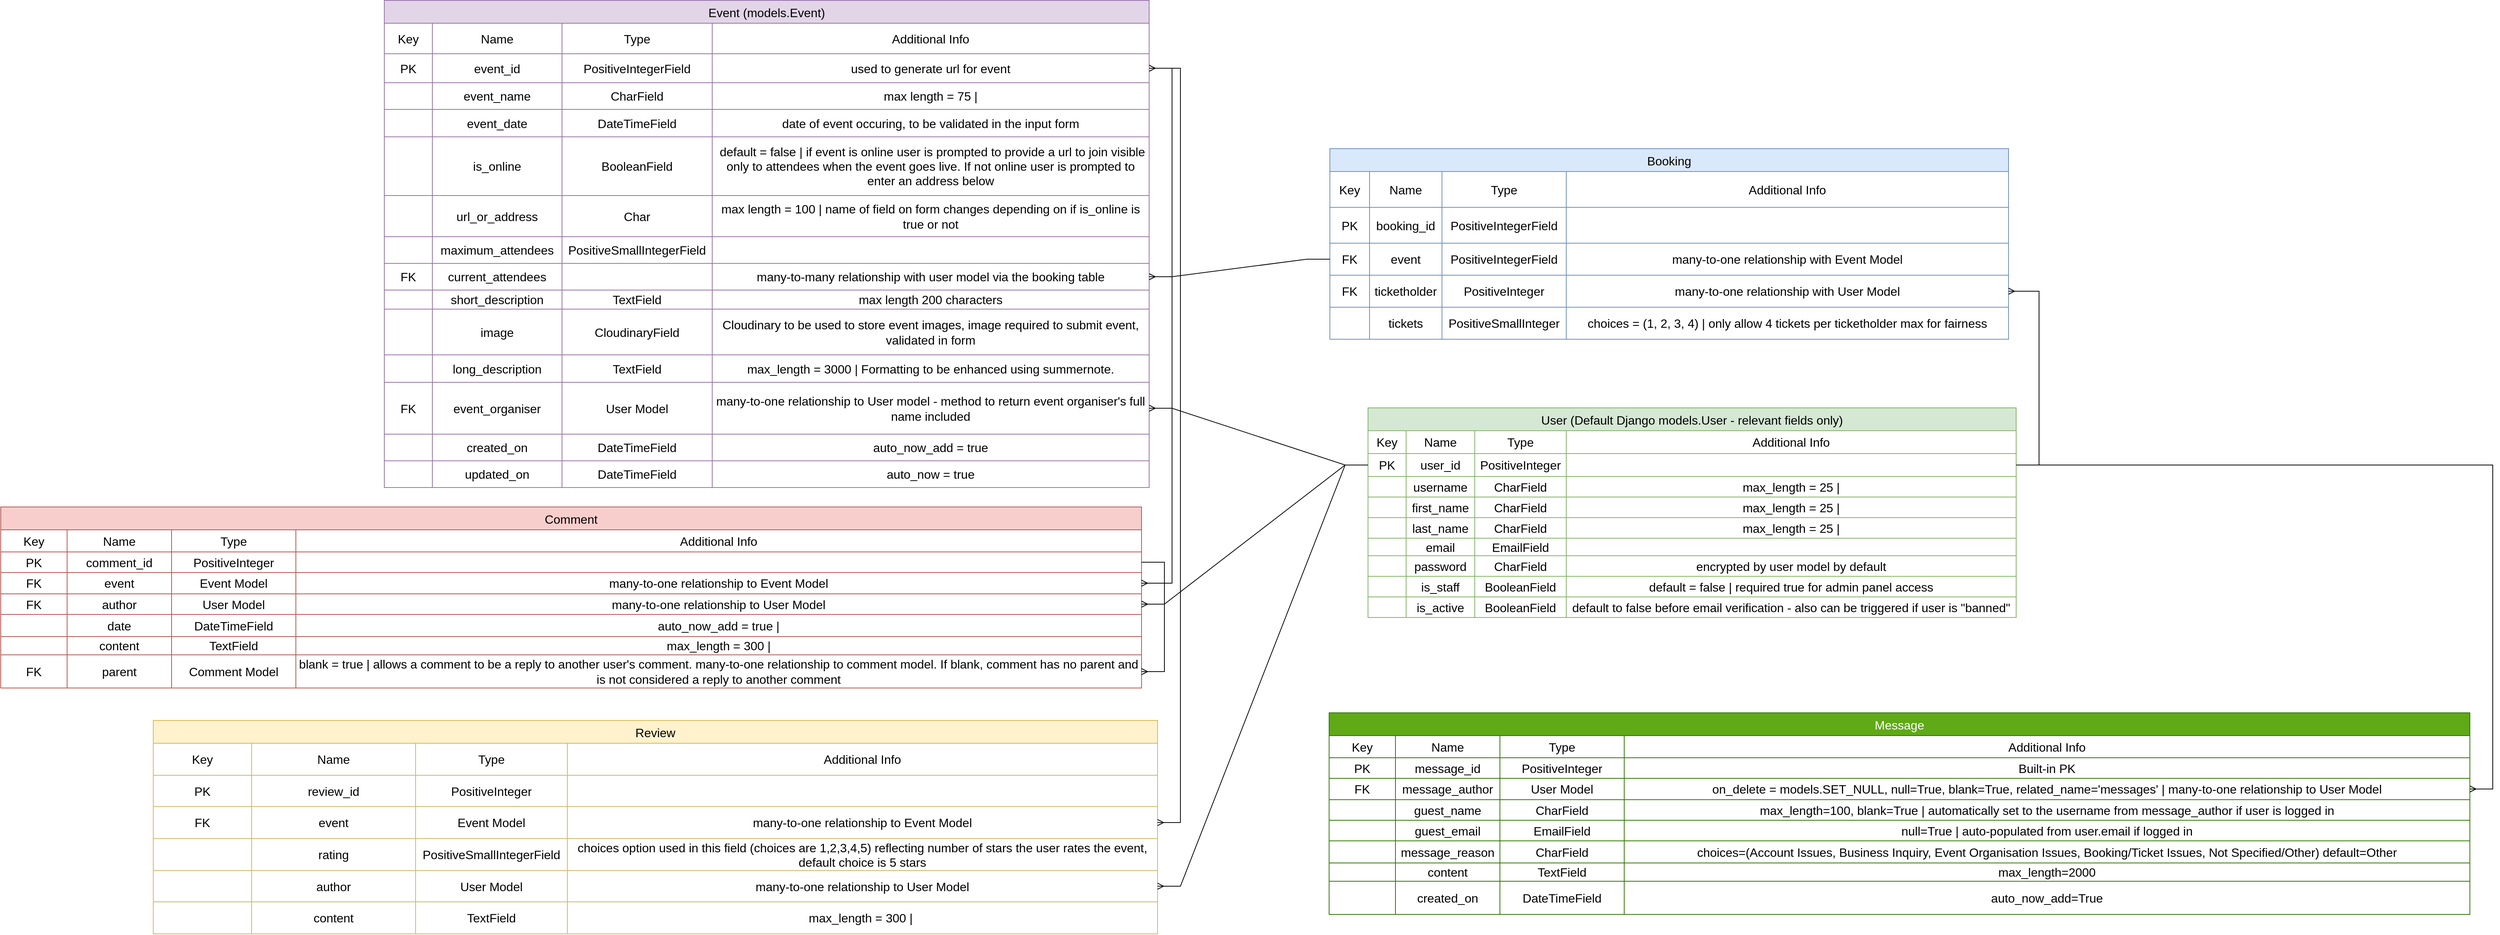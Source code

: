 <mxfile version="26.0.9">
  <diagram name="Page-1" id="bqfsbuydzAlktRlNHZDO">
    <mxGraphModel dx="3434" dy="2704" grid="1" gridSize="10" guides="1" tooltips="1" connect="1" arrows="1" fold="1" page="1" pageScale="1" pageWidth="827" pageHeight="1169" math="0" shadow="0">
      <root>
        <mxCell id="0" />
        <mxCell id="1" parent="0" />
        <mxCell id="w2JHaz7uP7hH5NqDD6UE-1" value="User (Default Django models.User - relevant fields only)" style="shape=table;startSize=30;container=1;collapsible=0;childLayout=tableLayout;strokeColor=#82b366;fontSize=16;fillColor=#d5e8d4;" parent="1" vertex="1">
          <mxGeometry x="1180" y="340" width="850" height="275" as="geometry" />
        </mxCell>
        <mxCell id="w2JHaz7uP7hH5NqDD6UE-2" value="" style="shape=tableRow;horizontal=0;startSize=0;swimlaneHead=0;swimlaneBody=0;strokeColor=inherit;top=0;left=0;bottom=0;right=0;collapsible=0;dropTarget=0;fillColor=none;points=[[0,0.5],[1,0.5]];portConstraint=eastwest;fontSize=16;" parent="w2JHaz7uP7hH5NqDD6UE-1" vertex="1">
          <mxGeometry y="30" width="850" height="30" as="geometry" />
        </mxCell>
        <mxCell id="w2JHaz7uP7hH5NqDD6UE-3" value="Key" style="shape=partialRectangle;html=1;whiteSpace=wrap;connectable=0;strokeColor=inherit;overflow=hidden;fillColor=none;top=0;left=0;bottom=0;right=0;pointerEvents=1;fontSize=16;" parent="w2JHaz7uP7hH5NqDD6UE-2" vertex="1">
          <mxGeometry width="50" height="30" as="geometry">
            <mxRectangle width="50" height="30" as="alternateBounds" />
          </mxGeometry>
        </mxCell>
        <mxCell id="w2JHaz7uP7hH5NqDD6UE-4" value="Name" style="shape=partialRectangle;html=1;whiteSpace=wrap;connectable=0;strokeColor=inherit;overflow=hidden;fillColor=none;top=0;left=0;bottom=0;right=0;pointerEvents=1;fontSize=16;" parent="w2JHaz7uP7hH5NqDD6UE-2" vertex="1">
          <mxGeometry x="50" width="90" height="30" as="geometry">
            <mxRectangle width="90" height="30" as="alternateBounds" />
          </mxGeometry>
        </mxCell>
        <mxCell id="w2JHaz7uP7hH5NqDD6UE-5" value="Type" style="shape=partialRectangle;html=1;whiteSpace=wrap;connectable=0;strokeColor=inherit;overflow=hidden;fillColor=none;top=0;left=0;bottom=0;right=0;pointerEvents=1;fontSize=16;" parent="w2JHaz7uP7hH5NqDD6UE-2" vertex="1">
          <mxGeometry x="140" width="120" height="30" as="geometry">
            <mxRectangle width="120" height="30" as="alternateBounds" />
          </mxGeometry>
        </mxCell>
        <mxCell id="w2JHaz7uP7hH5NqDD6UE-14" value="Additional Info" style="shape=partialRectangle;html=1;whiteSpace=wrap;connectable=0;strokeColor=inherit;overflow=hidden;fillColor=none;top=0;left=0;bottom=0;right=0;pointerEvents=1;fontSize=16;" parent="w2JHaz7uP7hH5NqDD6UE-2" vertex="1">
          <mxGeometry x="260" width="590" height="30" as="geometry">
            <mxRectangle width="590" height="30" as="alternateBounds" />
          </mxGeometry>
        </mxCell>
        <mxCell id="w2JHaz7uP7hH5NqDD6UE-6" value="" style="shape=tableRow;horizontal=0;startSize=0;swimlaneHead=0;swimlaneBody=0;strokeColor=inherit;top=0;left=0;bottom=0;right=0;collapsible=0;dropTarget=0;fillColor=none;points=[[0,0.5],[1,0.5]];portConstraint=eastwest;fontSize=16;" parent="w2JHaz7uP7hH5NqDD6UE-1" vertex="1">
          <mxGeometry y="60" width="850" height="30" as="geometry" />
        </mxCell>
        <mxCell id="w2JHaz7uP7hH5NqDD6UE-7" value="PK" style="shape=partialRectangle;html=1;whiteSpace=wrap;connectable=0;strokeColor=inherit;overflow=hidden;fillColor=none;top=0;left=0;bottom=0;right=0;pointerEvents=1;fontSize=16;" parent="w2JHaz7uP7hH5NqDD6UE-6" vertex="1">
          <mxGeometry width="50" height="30" as="geometry">
            <mxRectangle width="50" height="30" as="alternateBounds" />
          </mxGeometry>
        </mxCell>
        <mxCell id="w2JHaz7uP7hH5NqDD6UE-8" value="user_id" style="shape=partialRectangle;html=1;whiteSpace=wrap;connectable=0;strokeColor=inherit;overflow=hidden;fillColor=none;top=0;left=0;bottom=0;right=0;pointerEvents=1;fontSize=16;" parent="w2JHaz7uP7hH5NqDD6UE-6" vertex="1">
          <mxGeometry x="50" width="90" height="30" as="geometry">
            <mxRectangle width="90" height="30" as="alternateBounds" />
          </mxGeometry>
        </mxCell>
        <mxCell id="w2JHaz7uP7hH5NqDD6UE-9" value="PositiveInteger" style="shape=partialRectangle;html=1;whiteSpace=wrap;connectable=0;strokeColor=inherit;overflow=hidden;fillColor=none;top=0;left=0;bottom=0;right=0;pointerEvents=1;fontSize=16;" parent="w2JHaz7uP7hH5NqDD6UE-6" vertex="1">
          <mxGeometry x="140" width="120" height="30" as="geometry">
            <mxRectangle width="120" height="30" as="alternateBounds" />
          </mxGeometry>
        </mxCell>
        <mxCell id="w2JHaz7uP7hH5NqDD6UE-15" style="shape=partialRectangle;html=1;whiteSpace=wrap;connectable=0;strokeColor=inherit;overflow=hidden;fillColor=none;top=0;left=0;bottom=0;right=0;pointerEvents=1;fontSize=16;" parent="w2JHaz7uP7hH5NqDD6UE-6" vertex="1">
          <mxGeometry x="260" width="590" height="30" as="geometry">
            <mxRectangle width="590" height="30" as="alternateBounds" />
          </mxGeometry>
        </mxCell>
        <mxCell id="w2JHaz7uP7hH5NqDD6UE-10" value="" style="shape=tableRow;horizontal=0;startSize=0;swimlaneHead=0;swimlaneBody=0;strokeColor=inherit;top=0;left=0;bottom=0;right=0;collapsible=0;dropTarget=0;fillColor=none;points=[[0,0.5],[1,0.5]];portConstraint=eastwest;fontSize=16;" parent="w2JHaz7uP7hH5NqDD6UE-1" vertex="1">
          <mxGeometry y="90" width="850" height="27" as="geometry" />
        </mxCell>
        <mxCell id="w2JHaz7uP7hH5NqDD6UE-11" value="" style="shape=partialRectangle;html=1;whiteSpace=wrap;connectable=0;strokeColor=inherit;overflow=hidden;fillColor=none;top=0;left=0;bottom=0;right=0;pointerEvents=1;fontSize=16;" parent="w2JHaz7uP7hH5NqDD6UE-10" vertex="1">
          <mxGeometry width="50" height="27" as="geometry">
            <mxRectangle width="50" height="27" as="alternateBounds" />
          </mxGeometry>
        </mxCell>
        <mxCell id="w2JHaz7uP7hH5NqDD6UE-12" value="username" style="shape=partialRectangle;html=1;whiteSpace=wrap;connectable=0;strokeColor=inherit;overflow=hidden;fillColor=none;top=0;left=0;bottom=0;right=0;pointerEvents=1;fontSize=16;" parent="w2JHaz7uP7hH5NqDD6UE-10" vertex="1">
          <mxGeometry x="50" width="90" height="27" as="geometry">
            <mxRectangle width="90" height="27" as="alternateBounds" />
          </mxGeometry>
        </mxCell>
        <mxCell id="w2JHaz7uP7hH5NqDD6UE-13" value="CharField" style="shape=partialRectangle;html=1;whiteSpace=wrap;connectable=0;strokeColor=inherit;overflow=hidden;fillColor=none;top=0;left=0;bottom=0;right=0;pointerEvents=1;fontSize=16;" parent="w2JHaz7uP7hH5NqDD6UE-10" vertex="1">
          <mxGeometry x="140" width="120" height="27" as="geometry">
            <mxRectangle width="120" height="27" as="alternateBounds" />
          </mxGeometry>
        </mxCell>
        <mxCell id="w2JHaz7uP7hH5NqDD6UE-16" value="max_length = 25 |" style="shape=partialRectangle;html=1;whiteSpace=wrap;connectable=0;strokeColor=inherit;overflow=hidden;fillColor=none;top=0;left=0;bottom=0;right=0;pointerEvents=1;fontSize=16;" parent="w2JHaz7uP7hH5NqDD6UE-10" vertex="1">
          <mxGeometry x="260" width="590" height="27" as="geometry">
            <mxRectangle width="590" height="27" as="alternateBounds" />
          </mxGeometry>
        </mxCell>
        <mxCell id="Cl67ufv3YWj9aHkImX3T-1" style="shape=tableRow;horizontal=0;startSize=0;swimlaneHead=0;swimlaneBody=0;strokeColor=inherit;top=0;left=0;bottom=0;right=0;collapsible=0;dropTarget=0;fillColor=none;points=[[0,0.5],[1,0.5]];portConstraint=eastwest;fontSize=16;" parent="w2JHaz7uP7hH5NqDD6UE-1" vertex="1">
          <mxGeometry y="117" width="850" height="27" as="geometry" />
        </mxCell>
        <mxCell id="Cl67ufv3YWj9aHkImX3T-2" style="shape=partialRectangle;html=1;whiteSpace=wrap;connectable=0;strokeColor=inherit;overflow=hidden;fillColor=none;top=0;left=0;bottom=0;right=0;pointerEvents=1;fontSize=16;" parent="Cl67ufv3YWj9aHkImX3T-1" vertex="1">
          <mxGeometry width="50" height="27" as="geometry">
            <mxRectangle width="50" height="27" as="alternateBounds" />
          </mxGeometry>
        </mxCell>
        <mxCell id="Cl67ufv3YWj9aHkImX3T-3" value="first_name" style="shape=partialRectangle;html=1;whiteSpace=wrap;connectable=0;strokeColor=inherit;overflow=hidden;fillColor=none;top=0;left=0;bottom=0;right=0;pointerEvents=1;fontSize=16;" parent="Cl67ufv3YWj9aHkImX3T-1" vertex="1">
          <mxGeometry x="50" width="90" height="27" as="geometry">
            <mxRectangle width="90" height="27" as="alternateBounds" />
          </mxGeometry>
        </mxCell>
        <mxCell id="Cl67ufv3YWj9aHkImX3T-4" value="CharField" style="shape=partialRectangle;html=1;whiteSpace=wrap;connectable=0;strokeColor=inherit;overflow=hidden;fillColor=none;top=0;left=0;bottom=0;right=0;pointerEvents=1;fontSize=16;" parent="Cl67ufv3YWj9aHkImX3T-1" vertex="1">
          <mxGeometry x="140" width="120" height="27" as="geometry">
            <mxRectangle width="120" height="27" as="alternateBounds" />
          </mxGeometry>
        </mxCell>
        <mxCell id="Cl67ufv3YWj9aHkImX3T-5" value="max_length = 25 |" style="shape=partialRectangle;html=1;whiteSpace=wrap;connectable=0;strokeColor=inherit;overflow=hidden;fillColor=none;top=0;left=0;bottom=0;right=0;pointerEvents=1;fontSize=16;" parent="Cl67ufv3YWj9aHkImX3T-1" vertex="1">
          <mxGeometry x="260" width="590" height="27" as="geometry">
            <mxRectangle width="590" height="27" as="alternateBounds" />
          </mxGeometry>
        </mxCell>
        <mxCell id="Cl67ufv3YWj9aHkImX3T-6" style="shape=tableRow;horizontal=0;startSize=0;swimlaneHead=0;swimlaneBody=0;strokeColor=inherit;top=0;left=0;bottom=0;right=0;collapsible=0;dropTarget=0;fillColor=none;points=[[0,0.5],[1,0.5]];portConstraint=eastwest;fontSize=16;" parent="w2JHaz7uP7hH5NqDD6UE-1" vertex="1">
          <mxGeometry y="144" width="850" height="27" as="geometry" />
        </mxCell>
        <mxCell id="Cl67ufv3YWj9aHkImX3T-7" style="shape=partialRectangle;html=1;whiteSpace=wrap;connectable=0;strokeColor=inherit;overflow=hidden;fillColor=none;top=0;left=0;bottom=0;right=0;pointerEvents=1;fontSize=16;" parent="Cl67ufv3YWj9aHkImX3T-6" vertex="1">
          <mxGeometry width="50" height="27" as="geometry">
            <mxRectangle width="50" height="27" as="alternateBounds" />
          </mxGeometry>
        </mxCell>
        <mxCell id="Cl67ufv3YWj9aHkImX3T-8" value="last_name" style="shape=partialRectangle;html=1;whiteSpace=wrap;connectable=0;strokeColor=inherit;overflow=hidden;fillColor=none;top=0;left=0;bottom=0;right=0;pointerEvents=1;fontSize=16;" parent="Cl67ufv3YWj9aHkImX3T-6" vertex="1">
          <mxGeometry x="50" width="90" height="27" as="geometry">
            <mxRectangle width="90" height="27" as="alternateBounds" />
          </mxGeometry>
        </mxCell>
        <mxCell id="Cl67ufv3YWj9aHkImX3T-9" value="CharField" style="shape=partialRectangle;html=1;whiteSpace=wrap;connectable=0;strokeColor=inherit;overflow=hidden;fillColor=none;top=0;left=0;bottom=0;right=0;pointerEvents=1;fontSize=16;" parent="Cl67ufv3YWj9aHkImX3T-6" vertex="1">
          <mxGeometry x="140" width="120" height="27" as="geometry">
            <mxRectangle width="120" height="27" as="alternateBounds" />
          </mxGeometry>
        </mxCell>
        <mxCell id="Cl67ufv3YWj9aHkImX3T-10" value="max_length = 25 |" style="shape=partialRectangle;html=1;whiteSpace=wrap;connectable=0;strokeColor=inherit;overflow=hidden;fillColor=none;top=0;left=0;bottom=0;right=0;pointerEvents=1;fontSize=16;" parent="Cl67ufv3YWj9aHkImX3T-6" vertex="1">
          <mxGeometry x="260" width="590" height="27" as="geometry">
            <mxRectangle width="590" height="27" as="alternateBounds" />
          </mxGeometry>
        </mxCell>
        <mxCell id="w2JHaz7uP7hH5NqDD6UE-70" style="shape=tableRow;horizontal=0;startSize=0;swimlaneHead=0;swimlaneBody=0;strokeColor=inherit;top=0;left=0;bottom=0;right=0;collapsible=0;dropTarget=0;fillColor=none;points=[[0,0.5],[1,0.5]];portConstraint=eastwest;fontSize=16;" parent="w2JHaz7uP7hH5NqDD6UE-1" vertex="1">
          <mxGeometry y="171" width="850" height="23" as="geometry" />
        </mxCell>
        <mxCell id="w2JHaz7uP7hH5NqDD6UE-71" style="shape=partialRectangle;html=1;whiteSpace=wrap;connectable=0;strokeColor=inherit;overflow=hidden;fillColor=none;top=0;left=0;bottom=0;right=0;pointerEvents=1;fontSize=16;" parent="w2JHaz7uP7hH5NqDD6UE-70" vertex="1">
          <mxGeometry width="50" height="23" as="geometry">
            <mxRectangle width="50" height="23" as="alternateBounds" />
          </mxGeometry>
        </mxCell>
        <mxCell id="w2JHaz7uP7hH5NqDD6UE-72" value="email" style="shape=partialRectangle;html=1;whiteSpace=wrap;connectable=0;strokeColor=inherit;overflow=hidden;fillColor=none;top=0;left=0;bottom=0;right=0;pointerEvents=1;fontSize=16;" parent="w2JHaz7uP7hH5NqDD6UE-70" vertex="1">
          <mxGeometry x="50" width="90" height="23" as="geometry">
            <mxRectangle width="90" height="23" as="alternateBounds" />
          </mxGeometry>
        </mxCell>
        <mxCell id="w2JHaz7uP7hH5NqDD6UE-73" value="EmailField" style="shape=partialRectangle;html=1;whiteSpace=wrap;connectable=0;strokeColor=inherit;overflow=hidden;fillColor=none;top=0;left=0;bottom=0;right=0;pointerEvents=1;fontSize=16;" parent="w2JHaz7uP7hH5NqDD6UE-70" vertex="1">
          <mxGeometry x="140" width="120" height="23" as="geometry">
            <mxRectangle width="120" height="23" as="alternateBounds" />
          </mxGeometry>
        </mxCell>
        <mxCell id="w2JHaz7uP7hH5NqDD6UE-74" style="shape=partialRectangle;html=1;whiteSpace=wrap;connectable=0;strokeColor=inherit;overflow=hidden;fillColor=none;top=0;left=0;bottom=0;right=0;pointerEvents=1;fontSize=16;" parent="w2JHaz7uP7hH5NqDD6UE-70" vertex="1">
          <mxGeometry x="260" width="590" height="23" as="geometry">
            <mxRectangle width="590" height="23" as="alternateBounds" />
          </mxGeometry>
        </mxCell>
        <mxCell id="w2JHaz7uP7hH5NqDD6UE-75" style="shape=tableRow;horizontal=0;startSize=0;swimlaneHead=0;swimlaneBody=0;strokeColor=inherit;top=0;left=0;bottom=0;right=0;collapsible=0;dropTarget=0;fillColor=none;points=[[0,0.5],[1,0.5]];portConstraint=eastwest;fontSize=16;" parent="w2JHaz7uP7hH5NqDD6UE-1" vertex="1">
          <mxGeometry y="194" width="850" height="27" as="geometry" />
        </mxCell>
        <mxCell id="w2JHaz7uP7hH5NqDD6UE-76" style="shape=partialRectangle;html=1;whiteSpace=wrap;connectable=0;strokeColor=inherit;overflow=hidden;fillColor=none;top=0;left=0;bottom=0;right=0;pointerEvents=1;fontSize=16;" parent="w2JHaz7uP7hH5NqDD6UE-75" vertex="1">
          <mxGeometry width="50" height="27" as="geometry">
            <mxRectangle width="50" height="27" as="alternateBounds" />
          </mxGeometry>
        </mxCell>
        <mxCell id="w2JHaz7uP7hH5NqDD6UE-77" value="password" style="shape=partialRectangle;html=1;whiteSpace=wrap;connectable=0;strokeColor=inherit;overflow=hidden;fillColor=none;top=0;left=0;bottom=0;right=0;pointerEvents=1;fontSize=16;" parent="w2JHaz7uP7hH5NqDD6UE-75" vertex="1">
          <mxGeometry x="50" width="90" height="27" as="geometry">
            <mxRectangle width="90" height="27" as="alternateBounds" />
          </mxGeometry>
        </mxCell>
        <mxCell id="w2JHaz7uP7hH5NqDD6UE-78" value="CharField" style="shape=partialRectangle;html=1;whiteSpace=wrap;connectable=0;strokeColor=inherit;overflow=hidden;fillColor=none;top=0;left=0;bottom=0;right=0;pointerEvents=1;fontSize=16;" parent="w2JHaz7uP7hH5NqDD6UE-75" vertex="1">
          <mxGeometry x="140" width="120" height="27" as="geometry">
            <mxRectangle width="120" height="27" as="alternateBounds" />
          </mxGeometry>
        </mxCell>
        <mxCell id="w2JHaz7uP7hH5NqDD6UE-79" value="encrypted by user model by default" style="shape=partialRectangle;html=1;whiteSpace=wrap;connectable=0;strokeColor=inherit;overflow=hidden;fillColor=none;top=0;left=0;bottom=0;right=0;pointerEvents=1;fontSize=16;" parent="w2JHaz7uP7hH5NqDD6UE-75" vertex="1">
          <mxGeometry x="260" width="590" height="27" as="geometry">
            <mxRectangle width="590" height="27" as="alternateBounds" />
          </mxGeometry>
        </mxCell>
        <mxCell id="w2JHaz7uP7hH5NqDD6UE-80" style="shape=tableRow;horizontal=0;startSize=0;swimlaneHead=0;swimlaneBody=0;strokeColor=inherit;top=0;left=0;bottom=0;right=0;collapsible=0;dropTarget=0;fillColor=none;points=[[0,0.5],[1,0.5]];portConstraint=eastwest;fontSize=16;" parent="w2JHaz7uP7hH5NqDD6UE-1" vertex="1">
          <mxGeometry y="221" width="850" height="27" as="geometry" />
        </mxCell>
        <mxCell id="w2JHaz7uP7hH5NqDD6UE-81" style="shape=partialRectangle;html=1;whiteSpace=wrap;connectable=0;strokeColor=inherit;overflow=hidden;fillColor=none;top=0;left=0;bottom=0;right=0;pointerEvents=1;fontSize=16;" parent="w2JHaz7uP7hH5NqDD6UE-80" vertex="1">
          <mxGeometry width="50" height="27" as="geometry">
            <mxRectangle width="50" height="27" as="alternateBounds" />
          </mxGeometry>
        </mxCell>
        <mxCell id="w2JHaz7uP7hH5NqDD6UE-82" value="is_staff" style="shape=partialRectangle;html=1;whiteSpace=wrap;connectable=0;strokeColor=inherit;overflow=hidden;fillColor=none;top=0;left=0;bottom=0;right=0;pointerEvents=1;fontSize=16;" parent="w2JHaz7uP7hH5NqDD6UE-80" vertex="1">
          <mxGeometry x="50" width="90" height="27" as="geometry">
            <mxRectangle width="90" height="27" as="alternateBounds" />
          </mxGeometry>
        </mxCell>
        <mxCell id="w2JHaz7uP7hH5NqDD6UE-83" value="BooleanField" style="shape=partialRectangle;html=1;whiteSpace=wrap;connectable=0;strokeColor=inherit;overflow=hidden;fillColor=none;top=0;left=0;bottom=0;right=0;pointerEvents=1;fontSize=16;" parent="w2JHaz7uP7hH5NqDD6UE-80" vertex="1">
          <mxGeometry x="140" width="120" height="27" as="geometry">
            <mxRectangle width="120" height="27" as="alternateBounds" />
          </mxGeometry>
        </mxCell>
        <mxCell id="w2JHaz7uP7hH5NqDD6UE-84" value="default = false | required true for admin panel access" style="shape=partialRectangle;html=1;whiteSpace=wrap;connectable=0;strokeColor=inherit;overflow=hidden;fillColor=none;top=0;left=0;bottom=0;right=0;pointerEvents=1;fontSize=16;" parent="w2JHaz7uP7hH5NqDD6UE-80" vertex="1">
          <mxGeometry x="260" width="590" height="27" as="geometry">
            <mxRectangle width="590" height="27" as="alternateBounds" />
          </mxGeometry>
        </mxCell>
        <mxCell id="yGobTbZYCNl5wQGwiJMD-1" style="shape=tableRow;horizontal=0;startSize=0;swimlaneHead=0;swimlaneBody=0;strokeColor=inherit;top=0;left=0;bottom=0;right=0;collapsible=0;dropTarget=0;fillColor=none;points=[[0,0.5],[1,0.5]];portConstraint=eastwest;fontSize=16;" parent="w2JHaz7uP7hH5NqDD6UE-1" vertex="1">
          <mxGeometry y="248" width="850" height="27" as="geometry" />
        </mxCell>
        <mxCell id="yGobTbZYCNl5wQGwiJMD-2" style="shape=partialRectangle;html=1;whiteSpace=wrap;connectable=0;strokeColor=inherit;overflow=hidden;fillColor=none;top=0;left=0;bottom=0;right=0;pointerEvents=1;fontSize=16;" parent="yGobTbZYCNl5wQGwiJMD-1" vertex="1">
          <mxGeometry width="50" height="27" as="geometry">
            <mxRectangle width="50" height="27" as="alternateBounds" />
          </mxGeometry>
        </mxCell>
        <mxCell id="yGobTbZYCNl5wQGwiJMD-3" value="is_active" style="shape=partialRectangle;html=1;whiteSpace=wrap;connectable=0;strokeColor=inherit;overflow=hidden;fillColor=none;top=0;left=0;bottom=0;right=0;pointerEvents=1;fontSize=16;" parent="yGobTbZYCNl5wQGwiJMD-1" vertex="1">
          <mxGeometry x="50" width="90" height="27" as="geometry">
            <mxRectangle width="90" height="27" as="alternateBounds" />
          </mxGeometry>
        </mxCell>
        <mxCell id="yGobTbZYCNl5wQGwiJMD-4" value="BooleanField" style="shape=partialRectangle;html=1;whiteSpace=wrap;connectable=0;strokeColor=inherit;overflow=hidden;fillColor=none;top=0;left=0;bottom=0;right=0;pointerEvents=1;fontSize=16;" parent="yGobTbZYCNl5wQGwiJMD-1" vertex="1">
          <mxGeometry x="140" width="120" height="27" as="geometry">
            <mxRectangle width="120" height="27" as="alternateBounds" />
          </mxGeometry>
        </mxCell>
        <mxCell id="yGobTbZYCNl5wQGwiJMD-5" value="default to false before email verification - also can be triggered if user is &quot;banned&quot;" style="shape=partialRectangle;html=1;whiteSpace=wrap;connectable=0;strokeColor=inherit;overflow=hidden;fillColor=none;top=0;left=0;bottom=0;right=0;pointerEvents=1;fontSize=16;" parent="yGobTbZYCNl5wQGwiJMD-1" vertex="1">
          <mxGeometry x="260" width="590" height="27" as="geometry">
            <mxRectangle width="590" height="27" as="alternateBounds" />
          </mxGeometry>
        </mxCell>
        <mxCell id="w2JHaz7uP7hH5NqDD6UE-17" value="Event (models.Event)" style="shape=table;startSize=30;container=1;collapsible=0;childLayout=tableLayout;strokeColor=#9673a6;fontSize=16;fillColor=#e1d5e7;" parent="1" vertex="1">
          <mxGeometry x="-110" y="-194.5" width="1003" height="639" as="geometry" />
        </mxCell>
        <mxCell id="w2JHaz7uP7hH5NqDD6UE-18" value="" style="shape=tableRow;horizontal=0;startSize=0;swimlaneHead=0;swimlaneBody=0;strokeColor=inherit;top=0;left=0;bottom=0;right=0;collapsible=0;dropTarget=0;fillColor=none;points=[[0,0.5],[1,0.5]];portConstraint=eastwest;fontSize=16;" parent="w2JHaz7uP7hH5NqDD6UE-17" vertex="1">
          <mxGeometry y="30" width="1003" height="40" as="geometry" />
        </mxCell>
        <mxCell id="w2JHaz7uP7hH5NqDD6UE-19" value="Key" style="shape=partialRectangle;html=1;whiteSpace=wrap;connectable=0;strokeColor=inherit;overflow=hidden;fillColor=none;top=0;left=0;bottom=0;right=0;pointerEvents=1;fontSize=16;" parent="w2JHaz7uP7hH5NqDD6UE-18" vertex="1">
          <mxGeometry width="63" height="40" as="geometry">
            <mxRectangle width="63" height="40" as="alternateBounds" />
          </mxGeometry>
        </mxCell>
        <mxCell id="w2JHaz7uP7hH5NqDD6UE-20" value="Name" style="shape=partialRectangle;html=1;whiteSpace=wrap;connectable=0;strokeColor=inherit;overflow=hidden;fillColor=none;top=0;left=0;bottom=0;right=0;pointerEvents=1;fontSize=16;" parent="w2JHaz7uP7hH5NqDD6UE-18" vertex="1">
          <mxGeometry x="63" width="170" height="40" as="geometry">
            <mxRectangle width="170" height="40" as="alternateBounds" />
          </mxGeometry>
        </mxCell>
        <mxCell id="w2JHaz7uP7hH5NqDD6UE-21" value="Type" style="shape=partialRectangle;html=1;whiteSpace=wrap;connectable=0;strokeColor=inherit;overflow=hidden;fillColor=none;top=0;left=0;bottom=0;right=0;pointerEvents=1;fontSize=16;" parent="w2JHaz7uP7hH5NqDD6UE-18" vertex="1">
          <mxGeometry x="233" width="197" height="40" as="geometry">
            <mxRectangle width="197" height="40" as="alternateBounds" />
          </mxGeometry>
        </mxCell>
        <mxCell id="w2JHaz7uP7hH5NqDD6UE-22" value="Additional Info" style="shape=partialRectangle;html=1;whiteSpace=wrap;connectable=0;strokeColor=inherit;overflow=hidden;fillColor=none;top=0;left=0;bottom=0;right=0;pointerEvents=1;fontSize=16;" parent="w2JHaz7uP7hH5NqDD6UE-18" vertex="1">
          <mxGeometry x="430" width="573" height="40" as="geometry">
            <mxRectangle width="573" height="40" as="alternateBounds" />
          </mxGeometry>
        </mxCell>
        <mxCell id="w2JHaz7uP7hH5NqDD6UE-23" value="" style="shape=tableRow;horizontal=0;startSize=0;swimlaneHead=0;swimlaneBody=0;strokeColor=inherit;top=0;left=0;bottom=0;right=0;collapsible=0;dropTarget=0;fillColor=none;points=[[0,0.5],[1,0.5]];portConstraint=eastwest;fontSize=16;" parent="w2JHaz7uP7hH5NqDD6UE-17" vertex="1">
          <mxGeometry y="70" width="1003" height="38" as="geometry" />
        </mxCell>
        <mxCell id="w2JHaz7uP7hH5NqDD6UE-24" value="PK" style="shape=partialRectangle;html=1;whiteSpace=wrap;connectable=0;strokeColor=inherit;overflow=hidden;fillColor=none;top=0;left=0;bottom=0;right=0;pointerEvents=1;fontSize=16;" parent="w2JHaz7uP7hH5NqDD6UE-23" vertex="1">
          <mxGeometry width="63" height="38" as="geometry">
            <mxRectangle width="63" height="38" as="alternateBounds" />
          </mxGeometry>
        </mxCell>
        <mxCell id="w2JHaz7uP7hH5NqDD6UE-25" value="event_id" style="shape=partialRectangle;html=1;whiteSpace=wrap;connectable=0;strokeColor=inherit;overflow=hidden;fillColor=none;top=0;left=0;bottom=0;right=0;pointerEvents=1;fontSize=16;" parent="w2JHaz7uP7hH5NqDD6UE-23" vertex="1">
          <mxGeometry x="63" width="170" height="38" as="geometry">
            <mxRectangle width="170" height="38" as="alternateBounds" />
          </mxGeometry>
        </mxCell>
        <mxCell id="w2JHaz7uP7hH5NqDD6UE-26" value="PositiveIntegerField" style="shape=partialRectangle;html=1;whiteSpace=wrap;connectable=0;strokeColor=inherit;overflow=hidden;fillColor=none;top=0;left=0;bottom=0;right=0;pointerEvents=1;fontSize=16;" parent="w2JHaz7uP7hH5NqDD6UE-23" vertex="1">
          <mxGeometry x="233" width="197" height="38" as="geometry">
            <mxRectangle width="197" height="38" as="alternateBounds" />
          </mxGeometry>
        </mxCell>
        <mxCell id="w2JHaz7uP7hH5NqDD6UE-27" value="used to generate url for event" style="shape=partialRectangle;html=1;whiteSpace=wrap;connectable=0;strokeColor=inherit;overflow=hidden;fillColor=none;top=0;left=0;bottom=0;right=0;pointerEvents=1;fontSize=16;" parent="w2JHaz7uP7hH5NqDD6UE-23" vertex="1">
          <mxGeometry x="430" width="573" height="38" as="geometry">
            <mxRectangle width="573" height="38" as="alternateBounds" />
          </mxGeometry>
        </mxCell>
        <mxCell id="w2JHaz7uP7hH5NqDD6UE-28" value="" style="shape=tableRow;horizontal=0;startSize=0;swimlaneHead=0;swimlaneBody=0;strokeColor=inherit;top=0;left=0;bottom=0;right=0;collapsible=0;dropTarget=0;fillColor=none;points=[[0,0.5],[1,0.5]];portConstraint=eastwest;fontSize=16;" parent="w2JHaz7uP7hH5NqDD6UE-17" vertex="1">
          <mxGeometry y="108" width="1003" height="35" as="geometry" />
        </mxCell>
        <mxCell id="w2JHaz7uP7hH5NqDD6UE-29" value="" style="shape=partialRectangle;html=1;whiteSpace=wrap;connectable=0;strokeColor=inherit;overflow=hidden;fillColor=none;top=0;left=0;bottom=0;right=0;pointerEvents=1;fontSize=16;" parent="w2JHaz7uP7hH5NqDD6UE-28" vertex="1">
          <mxGeometry width="63" height="35" as="geometry">
            <mxRectangle width="63" height="35" as="alternateBounds" />
          </mxGeometry>
        </mxCell>
        <mxCell id="w2JHaz7uP7hH5NqDD6UE-30" value="event_name" style="shape=partialRectangle;html=1;whiteSpace=wrap;connectable=0;strokeColor=inherit;overflow=hidden;fillColor=none;top=0;left=0;bottom=0;right=0;pointerEvents=1;fontSize=16;" parent="w2JHaz7uP7hH5NqDD6UE-28" vertex="1">
          <mxGeometry x="63" width="170" height="35" as="geometry">
            <mxRectangle width="170" height="35" as="alternateBounds" />
          </mxGeometry>
        </mxCell>
        <mxCell id="w2JHaz7uP7hH5NqDD6UE-31" value="CharField" style="shape=partialRectangle;html=1;whiteSpace=wrap;connectable=0;strokeColor=inherit;overflow=hidden;fillColor=none;top=0;left=0;bottom=0;right=0;pointerEvents=1;fontSize=16;" parent="w2JHaz7uP7hH5NqDD6UE-28" vertex="1">
          <mxGeometry x="233" width="197" height="35" as="geometry">
            <mxRectangle width="197" height="35" as="alternateBounds" />
          </mxGeometry>
        </mxCell>
        <mxCell id="w2JHaz7uP7hH5NqDD6UE-32" value="max length = 75 |" style="shape=partialRectangle;html=1;whiteSpace=wrap;connectable=0;strokeColor=inherit;overflow=hidden;fillColor=none;top=0;left=0;bottom=0;right=0;pointerEvents=1;fontSize=16;" parent="w2JHaz7uP7hH5NqDD6UE-28" vertex="1">
          <mxGeometry x="430" width="573" height="35" as="geometry">
            <mxRectangle width="573" height="35" as="alternateBounds" />
          </mxGeometry>
        </mxCell>
        <mxCell id="w2JHaz7uP7hH5NqDD6UE-85" style="shape=tableRow;horizontal=0;startSize=0;swimlaneHead=0;swimlaneBody=0;strokeColor=inherit;top=0;left=0;bottom=0;right=0;collapsible=0;dropTarget=0;fillColor=none;points=[[0,0.5],[1,0.5]];portConstraint=eastwest;fontSize=16;" parent="w2JHaz7uP7hH5NqDD6UE-17" vertex="1">
          <mxGeometry y="143" width="1003" height="36" as="geometry" />
        </mxCell>
        <mxCell id="w2JHaz7uP7hH5NqDD6UE-86" style="shape=partialRectangle;html=1;whiteSpace=wrap;connectable=0;strokeColor=inherit;overflow=hidden;fillColor=none;top=0;left=0;bottom=0;right=0;pointerEvents=1;fontSize=16;" parent="w2JHaz7uP7hH5NqDD6UE-85" vertex="1">
          <mxGeometry width="63" height="36" as="geometry">
            <mxRectangle width="63" height="36" as="alternateBounds" />
          </mxGeometry>
        </mxCell>
        <mxCell id="w2JHaz7uP7hH5NqDD6UE-87" value="event_date" style="shape=partialRectangle;html=1;whiteSpace=wrap;connectable=0;strokeColor=inherit;overflow=hidden;fillColor=none;top=0;left=0;bottom=0;right=0;pointerEvents=1;fontSize=16;" parent="w2JHaz7uP7hH5NqDD6UE-85" vertex="1">
          <mxGeometry x="63" width="170" height="36" as="geometry">
            <mxRectangle width="170" height="36" as="alternateBounds" />
          </mxGeometry>
        </mxCell>
        <mxCell id="w2JHaz7uP7hH5NqDD6UE-88" value="DateTimeField" style="shape=partialRectangle;html=1;whiteSpace=wrap;connectable=0;strokeColor=inherit;overflow=hidden;fillColor=none;top=0;left=0;bottom=0;right=0;pointerEvents=1;fontSize=16;" parent="w2JHaz7uP7hH5NqDD6UE-85" vertex="1">
          <mxGeometry x="233" width="197" height="36" as="geometry">
            <mxRectangle width="197" height="36" as="alternateBounds" />
          </mxGeometry>
        </mxCell>
        <mxCell id="w2JHaz7uP7hH5NqDD6UE-89" value="date of event occuring, to be validated in the input form" style="shape=partialRectangle;html=1;whiteSpace=wrap;connectable=0;strokeColor=inherit;overflow=hidden;fillColor=none;top=0;left=0;bottom=0;right=0;pointerEvents=1;fontSize=16;" parent="w2JHaz7uP7hH5NqDD6UE-85" vertex="1">
          <mxGeometry x="430" width="573" height="36" as="geometry">
            <mxRectangle width="573" height="36" as="alternateBounds" />
          </mxGeometry>
        </mxCell>
        <mxCell id="Jhk2qc18iemRGYJZ5KQD-61" style="shape=tableRow;horizontal=0;startSize=0;swimlaneHead=0;swimlaneBody=0;strokeColor=inherit;top=0;left=0;bottom=0;right=0;collapsible=0;dropTarget=0;fillColor=none;points=[[0,0.5],[1,0.5]];portConstraint=eastwest;fontSize=16;" parent="w2JHaz7uP7hH5NqDD6UE-17" vertex="1">
          <mxGeometry y="179" width="1003" height="77" as="geometry" />
        </mxCell>
        <mxCell id="Jhk2qc18iemRGYJZ5KQD-62" style="shape=partialRectangle;html=1;whiteSpace=wrap;connectable=0;strokeColor=inherit;overflow=hidden;fillColor=none;top=0;left=0;bottom=0;right=0;pointerEvents=1;fontSize=16;" parent="Jhk2qc18iemRGYJZ5KQD-61" vertex="1">
          <mxGeometry width="63" height="77" as="geometry">
            <mxRectangle width="63" height="77" as="alternateBounds" />
          </mxGeometry>
        </mxCell>
        <mxCell id="Jhk2qc18iemRGYJZ5KQD-63" value="is_online" style="shape=partialRectangle;html=1;whiteSpace=wrap;connectable=0;strokeColor=inherit;overflow=hidden;fillColor=none;top=0;left=0;bottom=0;right=0;pointerEvents=1;fontSize=16;" parent="Jhk2qc18iemRGYJZ5KQD-61" vertex="1">
          <mxGeometry x="63" width="170" height="77" as="geometry">
            <mxRectangle width="170" height="77" as="alternateBounds" />
          </mxGeometry>
        </mxCell>
        <mxCell id="Jhk2qc18iemRGYJZ5KQD-64" value="BooleanField" style="shape=partialRectangle;html=1;whiteSpace=wrap;connectable=0;strokeColor=inherit;overflow=hidden;fillColor=none;top=0;left=0;bottom=0;right=0;pointerEvents=1;fontSize=16;" parent="Jhk2qc18iemRGYJZ5KQD-61" vertex="1">
          <mxGeometry x="233" width="197" height="77" as="geometry">
            <mxRectangle width="197" height="77" as="alternateBounds" />
          </mxGeometry>
        </mxCell>
        <mxCell id="Jhk2qc18iemRGYJZ5KQD-65" value="&amp;nbsp;default = false | if event is online user is prompted to provide a url to join visible only to attendees when the event goes live. If not online user is prompted to enter an address below" style="shape=partialRectangle;html=1;whiteSpace=wrap;connectable=0;strokeColor=inherit;overflow=hidden;fillColor=none;top=0;left=0;bottom=0;right=0;pointerEvents=1;fontSize=16;" parent="Jhk2qc18iemRGYJZ5KQD-61" vertex="1">
          <mxGeometry x="430" width="573" height="77" as="geometry">
            <mxRectangle width="573" height="77" as="alternateBounds" />
          </mxGeometry>
        </mxCell>
        <mxCell id="w2JHaz7uP7hH5NqDD6UE-90" style="shape=tableRow;horizontal=0;startSize=0;swimlaneHead=0;swimlaneBody=0;strokeColor=inherit;top=0;left=0;bottom=0;right=0;collapsible=0;dropTarget=0;fillColor=none;points=[[0,0.5],[1,0.5]];portConstraint=eastwest;fontSize=16;" parent="w2JHaz7uP7hH5NqDD6UE-17" vertex="1">
          <mxGeometry y="256" width="1003" height="54" as="geometry" />
        </mxCell>
        <mxCell id="w2JHaz7uP7hH5NqDD6UE-91" style="shape=partialRectangle;html=1;whiteSpace=wrap;connectable=0;strokeColor=inherit;overflow=hidden;fillColor=none;top=0;left=0;bottom=0;right=0;pointerEvents=1;fontSize=16;" parent="w2JHaz7uP7hH5NqDD6UE-90" vertex="1">
          <mxGeometry width="63" height="54" as="geometry">
            <mxRectangle width="63" height="54" as="alternateBounds" />
          </mxGeometry>
        </mxCell>
        <mxCell id="w2JHaz7uP7hH5NqDD6UE-92" value="url_or_address" style="shape=partialRectangle;html=1;whiteSpace=wrap;connectable=0;strokeColor=inherit;overflow=hidden;fillColor=none;top=0;left=0;bottom=0;right=0;pointerEvents=1;fontSize=16;" parent="w2JHaz7uP7hH5NqDD6UE-90" vertex="1">
          <mxGeometry x="63" width="170" height="54" as="geometry">
            <mxRectangle width="170" height="54" as="alternateBounds" />
          </mxGeometry>
        </mxCell>
        <mxCell id="w2JHaz7uP7hH5NqDD6UE-93" value="Char" style="shape=partialRectangle;html=1;whiteSpace=wrap;connectable=0;strokeColor=inherit;overflow=hidden;fillColor=none;top=0;left=0;bottom=0;right=0;pointerEvents=1;fontSize=16;" parent="w2JHaz7uP7hH5NqDD6UE-90" vertex="1">
          <mxGeometry x="233" width="197" height="54" as="geometry">
            <mxRectangle width="197" height="54" as="alternateBounds" />
          </mxGeometry>
        </mxCell>
        <mxCell id="w2JHaz7uP7hH5NqDD6UE-94" value="max length = 100 | name of field on form changes depending on if is_online is true or not" style="shape=partialRectangle;html=1;whiteSpace=wrap;connectable=0;strokeColor=inherit;overflow=hidden;fillColor=none;top=0;left=0;bottom=0;right=0;pointerEvents=1;fontSize=16;" parent="w2JHaz7uP7hH5NqDD6UE-90" vertex="1">
          <mxGeometry x="430" width="573" height="54" as="geometry">
            <mxRectangle width="573" height="54" as="alternateBounds" />
          </mxGeometry>
        </mxCell>
        <mxCell id="w2JHaz7uP7hH5NqDD6UE-95" style="shape=tableRow;horizontal=0;startSize=0;swimlaneHead=0;swimlaneBody=0;strokeColor=inherit;top=0;left=0;bottom=0;right=0;collapsible=0;dropTarget=0;fillColor=none;points=[[0,0.5],[1,0.5]];portConstraint=eastwest;fontSize=16;" parent="w2JHaz7uP7hH5NqDD6UE-17" vertex="1">
          <mxGeometry y="310" width="1003" height="35" as="geometry" />
        </mxCell>
        <mxCell id="w2JHaz7uP7hH5NqDD6UE-96" style="shape=partialRectangle;html=1;whiteSpace=wrap;connectable=0;strokeColor=inherit;overflow=hidden;fillColor=none;top=0;left=0;bottom=0;right=0;pointerEvents=1;fontSize=16;" parent="w2JHaz7uP7hH5NqDD6UE-95" vertex="1">
          <mxGeometry width="63" height="35" as="geometry">
            <mxRectangle width="63" height="35" as="alternateBounds" />
          </mxGeometry>
        </mxCell>
        <mxCell id="w2JHaz7uP7hH5NqDD6UE-97" value="maximum_attendees" style="shape=partialRectangle;html=1;whiteSpace=wrap;connectable=0;strokeColor=inherit;overflow=hidden;fillColor=none;top=0;left=0;bottom=0;right=0;pointerEvents=1;fontSize=16;" parent="w2JHaz7uP7hH5NqDD6UE-95" vertex="1">
          <mxGeometry x="63" width="170" height="35" as="geometry">
            <mxRectangle width="170" height="35" as="alternateBounds" />
          </mxGeometry>
        </mxCell>
        <mxCell id="w2JHaz7uP7hH5NqDD6UE-98" value="PositiveSmallIntegerField" style="shape=partialRectangle;html=1;whiteSpace=wrap;connectable=0;strokeColor=inherit;overflow=hidden;fillColor=none;top=0;left=0;bottom=0;right=0;pointerEvents=1;fontSize=16;" parent="w2JHaz7uP7hH5NqDD6UE-95" vertex="1">
          <mxGeometry x="233" width="197" height="35" as="geometry">
            <mxRectangle width="197" height="35" as="alternateBounds" />
          </mxGeometry>
        </mxCell>
        <mxCell id="w2JHaz7uP7hH5NqDD6UE-99" style="shape=partialRectangle;html=1;whiteSpace=wrap;connectable=0;strokeColor=inherit;overflow=hidden;fillColor=none;top=0;left=0;bottom=0;right=0;pointerEvents=1;fontSize=16;" parent="w2JHaz7uP7hH5NqDD6UE-95" vertex="1">
          <mxGeometry x="430" width="573" height="35" as="geometry">
            <mxRectangle width="573" height="35" as="alternateBounds" />
          </mxGeometry>
        </mxCell>
        <mxCell id="oC64nerQ9CRqtGgoc1SY-16" style="shape=tableRow;horizontal=0;startSize=0;swimlaneHead=0;swimlaneBody=0;strokeColor=inherit;top=0;left=0;bottom=0;right=0;collapsible=0;dropTarget=0;fillColor=none;points=[[0,0.5],[1,0.5]];portConstraint=eastwest;fontSize=16;" parent="w2JHaz7uP7hH5NqDD6UE-17" vertex="1">
          <mxGeometry y="345" width="1003" height="35" as="geometry" />
        </mxCell>
        <mxCell id="oC64nerQ9CRqtGgoc1SY-17" value="FK" style="shape=partialRectangle;html=1;whiteSpace=wrap;connectable=0;strokeColor=inherit;overflow=hidden;fillColor=none;top=0;left=0;bottom=0;right=0;pointerEvents=1;fontSize=16;" parent="oC64nerQ9CRqtGgoc1SY-16" vertex="1">
          <mxGeometry width="63" height="35" as="geometry">
            <mxRectangle width="63" height="35" as="alternateBounds" />
          </mxGeometry>
        </mxCell>
        <mxCell id="oC64nerQ9CRqtGgoc1SY-18" value="current_attendees" style="shape=partialRectangle;html=1;whiteSpace=wrap;connectable=0;strokeColor=inherit;overflow=hidden;fillColor=none;top=0;left=0;bottom=0;right=0;pointerEvents=1;fontSize=16;" parent="oC64nerQ9CRqtGgoc1SY-16" vertex="1">
          <mxGeometry x="63" width="170" height="35" as="geometry">
            <mxRectangle width="170" height="35" as="alternateBounds" />
          </mxGeometry>
        </mxCell>
        <mxCell id="oC64nerQ9CRqtGgoc1SY-19" style="shape=partialRectangle;html=1;whiteSpace=wrap;connectable=0;strokeColor=inherit;overflow=hidden;fillColor=none;top=0;left=0;bottom=0;right=0;pointerEvents=1;fontSize=16;" parent="oC64nerQ9CRqtGgoc1SY-16" vertex="1">
          <mxGeometry x="233" width="197" height="35" as="geometry">
            <mxRectangle width="197" height="35" as="alternateBounds" />
          </mxGeometry>
        </mxCell>
        <mxCell id="oC64nerQ9CRqtGgoc1SY-20" value="many-to-many relationship with user model via the booking table" style="shape=partialRectangle;html=1;whiteSpace=wrap;connectable=0;strokeColor=inherit;overflow=hidden;fillColor=none;top=0;left=0;bottom=0;right=0;pointerEvents=1;fontSize=16;" parent="oC64nerQ9CRqtGgoc1SY-16" vertex="1">
          <mxGeometry x="430" width="573" height="35" as="geometry">
            <mxRectangle width="573" height="35" as="alternateBounds" />
          </mxGeometry>
        </mxCell>
        <mxCell id="w2JHaz7uP7hH5NqDD6UE-100" style="shape=tableRow;horizontal=0;startSize=0;swimlaneHead=0;swimlaneBody=0;strokeColor=inherit;top=0;left=0;bottom=0;right=0;collapsible=0;dropTarget=0;fillColor=none;points=[[0,0.5],[1,0.5]];portConstraint=eastwest;fontSize=16;" parent="w2JHaz7uP7hH5NqDD6UE-17" vertex="1">
          <mxGeometry y="380" width="1003" height="25" as="geometry" />
        </mxCell>
        <mxCell id="w2JHaz7uP7hH5NqDD6UE-101" style="shape=partialRectangle;html=1;whiteSpace=wrap;connectable=0;strokeColor=inherit;overflow=hidden;fillColor=none;top=0;left=0;bottom=0;right=0;pointerEvents=1;fontSize=16;" parent="w2JHaz7uP7hH5NqDD6UE-100" vertex="1">
          <mxGeometry width="63" height="25" as="geometry">
            <mxRectangle width="63" height="25" as="alternateBounds" />
          </mxGeometry>
        </mxCell>
        <mxCell id="w2JHaz7uP7hH5NqDD6UE-102" value="short_description" style="shape=partialRectangle;html=1;whiteSpace=wrap;connectable=0;strokeColor=inherit;overflow=hidden;fillColor=none;top=0;left=0;bottom=0;right=0;pointerEvents=1;fontSize=16;" parent="w2JHaz7uP7hH5NqDD6UE-100" vertex="1">
          <mxGeometry x="63" width="170" height="25" as="geometry">
            <mxRectangle width="170" height="25" as="alternateBounds" />
          </mxGeometry>
        </mxCell>
        <mxCell id="w2JHaz7uP7hH5NqDD6UE-103" value="TextField" style="shape=partialRectangle;html=1;whiteSpace=wrap;connectable=0;strokeColor=inherit;overflow=hidden;fillColor=none;top=0;left=0;bottom=0;right=0;pointerEvents=1;fontSize=16;" parent="w2JHaz7uP7hH5NqDD6UE-100" vertex="1">
          <mxGeometry x="233" width="197" height="25" as="geometry">
            <mxRectangle width="197" height="25" as="alternateBounds" />
          </mxGeometry>
        </mxCell>
        <mxCell id="w2JHaz7uP7hH5NqDD6UE-104" value="max length 200 characters" style="shape=partialRectangle;html=1;whiteSpace=wrap;connectable=0;strokeColor=inherit;overflow=hidden;fillColor=none;top=0;left=0;bottom=0;right=0;pointerEvents=1;fontSize=16;" parent="w2JHaz7uP7hH5NqDD6UE-100" vertex="1">
          <mxGeometry x="430" width="573" height="25" as="geometry">
            <mxRectangle width="573" height="25" as="alternateBounds" />
          </mxGeometry>
        </mxCell>
        <mxCell id="w2JHaz7uP7hH5NqDD6UE-105" style="shape=tableRow;horizontal=0;startSize=0;swimlaneHead=0;swimlaneBody=0;strokeColor=inherit;top=0;left=0;bottom=0;right=0;collapsible=0;dropTarget=0;fillColor=none;points=[[0,0.5],[1,0.5]];portConstraint=eastwest;fontSize=16;" parent="w2JHaz7uP7hH5NqDD6UE-17" vertex="1">
          <mxGeometry y="405" width="1003" height="60" as="geometry" />
        </mxCell>
        <mxCell id="w2JHaz7uP7hH5NqDD6UE-106" style="shape=partialRectangle;html=1;whiteSpace=wrap;connectable=0;strokeColor=inherit;overflow=hidden;fillColor=none;top=0;left=0;bottom=0;right=0;pointerEvents=1;fontSize=16;" parent="w2JHaz7uP7hH5NqDD6UE-105" vertex="1">
          <mxGeometry width="63" height="60" as="geometry">
            <mxRectangle width="63" height="60" as="alternateBounds" />
          </mxGeometry>
        </mxCell>
        <mxCell id="w2JHaz7uP7hH5NqDD6UE-107" value="image" style="shape=partialRectangle;html=1;whiteSpace=wrap;connectable=0;strokeColor=inherit;overflow=hidden;fillColor=none;top=0;left=0;bottom=0;right=0;pointerEvents=1;fontSize=16;" parent="w2JHaz7uP7hH5NqDD6UE-105" vertex="1">
          <mxGeometry x="63" width="170" height="60" as="geometry">
            <mxRectangle width="170" height="60" as="alternateBounds" />
          </mxGeometry>
        </mxCell>
        <mxCell id="w2JHaz7uP7hH5NqDD6UE-108" value="CloudinaryField" style="shape=partialRectangle;html=1;whiteSpace=wrap;connectable=0;strokeColor=inherit;overflow=hidden;fillColor=none;top=0;left=0;bottom=0;right=0;pointerEvents=1;fontSize=16;" parent="w2JHaz7uP7hH5NqDD6UE-105" vertex="1">
          <mxGeometry x="233" width="197" height="60" as="geometry">
            <mxRectangle width="197" height="60" as="alternateBounds" />
          </mxGeometry>
        </mxCell>
        <mxCell id="w2JHaz7uP7hH5NqDD6UE-109" value="Cloudinary to be used to store event images, image required to submit event, validated in form" style="shape=partialRectangle;html=1;whiteSpace=wrap;connectable=0;strokeColor=inherit;overflow=hidden;fillColor=none;top=0;left=0;bottom=0;right=0;pointerEvents=1;fontSize=16;" parent="w2JHaz7uP7hH5NqDD6UE-105" vertex="1">
          <mxGeometry x="430" width="573" height="60" as="geometry">
            <mxRectangle width="573" height="60" as="alternateBounds" />
          </mxGeometry>
        </mxCell>
        <mxCell id="w2JHaz7uP7hH5NqDD6UE-111" style="shape=tableRow;horizontal=0;startSize=0;swimlaneHead=0;swimlaneBody=0;strokeColor=inherit;top=0;left=0;bottom=0;right=0;collapsible=0;dropTarget=0;fillColor=none;points=[[0,0.5],[1,0.5]];portConstraint=eastwest;fontSize=16;" parent="w2JHaz7uP7hH5NqDD6UE-17" vertex="1">
          <mxGeometry y="465" width="1003" height="36" as="geometry" />
        </mxCell>
        <mxCell id="w2JHaz7uP7hH5NqDD6UE-112" style="shape=partialRectangle;html=1;whiteSpace=wrap;connectable=0;strokeColor=inherit;overflow=hidden;fillColor=none;top=0;left=0;bottom=0;right=0;pointerEvents=1;fontSize=16;" parent="w2JHaz7uP7hH5NqDD6UE-111" vertex="1">
          <mxGeometry width="63" height="36" as="geometry">
            <mxRectangle width="63" height="36" as="alternateBounds" />
          </mxGeometry>
        </mxCell>
        <mxCell id="w2JHaz7uP7hH5NqDD6UE-113" value="long_description" style="shape=partialRectangle;html=1;whiteSpace=wrap;connectable=0;strokeColor=inherit;overflow=hidden;fillColor=none;top=0;left=0;bottom=0;right=0;pointerEvents=1;fontSize=16;" parent="w2JHaz7uP7hH5NqDD6UE-111" vertex="1">
          <mxGeometry x="63" width="170" height="36" as="geometry">
            <mxRectangle width="170" height="36" as="alternateBounds" />
          </mxGeometry>
        </mxCell>
        <mxCell id="w2JHaz7uP7hH5NqDD6UE-114" value="TextField" style="shape=partialRectangle;html=1;whiteSpace=wrap;connectable=0;strokeColor=inherit;overflow=hidden;fillColor=none;top=0;left=0;bottom=0;right=0;pointerEvents=1;fontSize=16;" parent="w2JHaz7uP7hH5NqDD6UE-111" vertex="1">
          <mxGeometry x="233" width="197" height="36" as="geometry">
            <mxRectangle width="197" height="36" as="alternateBounds" />
          </mxGeometry>
        </mxCell>
        <mxCell id="w2JHaz7uP7hH5NqDD6UE-115" value="max_length = 3000 | Formatting to be enhanced using summernote." style="shape=partialRectangle;html=1;whiteSpace=wrap;connectable=0;strokeColor=inherit;overflow=hidden;fillColor=none;top=0;left=0;bottom=0;right=0;pointerEvents=1;fontSize=16;" parent="w2JHaz7uP7hH5NqDD6UE-111" vertex="1">
          <mxGeometry x="430" width="573" height="36" as="geometry">
            <mxRectangle width="573" height="36" as="alternateBounds" />
          </mxGeometry>
        </mxCell>
        <mxCell id="w2JHaz7uP7hH5NqDD6UE-121" style="shape=tableRow;horizontal=0;startSize=0;swimlaneHead=0;swimlaneBody=0;strokeColor=inherit;top=0;left=0;bottom=0;right=0;collapsible=0;dropTarget=0;fillColor=none;points=[[0,0.5],[1,0.5]];portConstraint=eastwest;fontSize=16;" parent="w2JHaz7uP7hH5NqDD6UE-17" vertex="1">
          <mxGeometry y="501" width="1003" height="68" as="geometry" />
        </mxCell>
        <mxCell id="w2JHaz7uP7hH5NqDD6UE-122" value="FK" style="shape=partialRectangle;html=1;whiteSpace=wrap;connectable=0;strokeColor=inherit;overflow=hidden;fillColor=none;top=0;left=0;bottom=0;right=0;pointerEvents=1;fontSize=16;" parent="w2JHaz7uP7hH5NqDD6UE-121" vertex="1">
          <mxGeometry width="63" height="68" as="geometry">
            <mxRectangle width="63" height="68" as="alternateBounds" />
          </mxGeometry>
        </mxCell>
        <mxCell id="w2JHaz7uP7hH5NqDD6UE-123" value="event_organiser" style="shape=partialRectangle;html=1;whiteSpace=wrap;connectable=0;strokeColor=inherit;overflow=hidden;fillColor=none;top=0;left=0;bottom=0;right=0;pointerEvents=1;fontSize=16;" parent="w2JHaz7uP7hH5NqDD6UE-121" vertex="1">
          <mxGeometry x="63" width="170" height="68" as="geometry">
            <mxRectangle width="170" height="68" as="alternateBounds" />
          </mxGeometry>
        </mxCell>
        <mxCell id="w2JHaz7uP7hH5NqDD6UE-124" value="User Model" style="shape=partialRectangle;html=1;whiteSpace=wrap;connectable=0;strokeColor=inherit;overflow=hidden;fillColor=none;top=0;left=0;bottom=0;right=0;pointerEvents=1;fontSize=16;" parent="w2JHaz7uP7hH5NqDD6UE-121" vertex="1">
          <mxGeometry x="233" width="197" height="68" as="geometry">
            <mxRectangle width="197" height="68" as="alternateBounds" />
          </mxGeometry>
        </mxCell>
        <mxCell id="w2JHaz7uP7hH5NqDD6UE-125" value="many-to-one relationship to User model - method to return event organiser&#39;s full name included" style="shape=partialRectangle;html=1;whiteSpace=wrap;connectable=0;strokeColor=inherit;overflow=hidden;fillColor=none;top=0;left=0;bottom=0;right=0;pointerEvents=1;fontSize=16;" parent="w2JHaz7uP7hH5NqDD6UE-121" vertex="1">
          <mxGeometry x="430" width="573" height="68" as="geometry">
            <mxRectangle width="573" height="68" as="alternateBounds" />
          </mxGeometry>
        </mxCell>
        <mxCell id="w2JHaz7uP7hH5NqDD6UE-126" style="shape=tableRow;horizontal=0;startSize=0;swimlaneHead=0;swimlaneBody=0;strokeColor=inherit;top=0;left=0;bottom=0;right=0;collapsible=0;dropTarget=0;fillColor=none;points=[[0,0.5],[1,0.5]];portConstraint=eastwest;fontSize=16;" parent="w2JHaz7uP7hH5NqDD6UE-17" vertex="1">
          <mxGeometry y="569" width="1003" height="35" as="geometry" />
        </mxCell>
        <mxCell id="w2JHaz7uP7hH5NqDD6UE-127" value="" style="shape=partialRectangle;html=1;whiteSpace=wrap;connectable=0;strokeColor=inherit;overflow=hidden;fillColor=none;top=0;left=0;bottom=0;right=0;pointerEvents=1;fontSize=16;" parent="w2JHaz7uP7hH5NqDD6UE-126" vertex="1">
          <mxGeometry width="63" height="35" as="geometry">
            <mxRectangle width="63" height="35" as="alternateBounds" />
          </mxGeometry>
        </mxCell>
        <mxCell id="w2JHaz7uP7hH5NqDD6UE-128" value="created_on" style="shape=partialRectangle;html=1;whiteSpace=wrap;connectable=0;strokeColor=inherit;overflow=hidden;fillColor=none;top=0;left=0;bottom=0;right=0;pointerEvents=1;fontSize=16;" parent="w2JHaz7uP7hH5NqDD6UE-126" vertex="1">
          <mxGeometry x="63" width="170" height="35" as="geometry">
            <mxRectangle width="170" height="35" as="alternateBounds" />
          </mxGeometry>
        </mxCell>
        <mxCell id="w2JHaz7uP7hH5NqDD6UE-129" value="DateTimeField" style="shape=partialRectangle;html=1;whiteSpace=wrap;connectable=0;strokeColor=inherit;overflow=hidden;fillColor=none;top=0;left=0;bottom=0;right=0;pointerEvents=1;fontSize=16;" parent="w2JHaz7uP7hH5NqDD6UE-126" vertex="1">
          <mxGeometry x="233" width="197" height="35" as="geometry">
            <mxRectangle width="197" height="35" as="alternateBounds" />
          </mxGeometry>
        </mxCell>
        <mxCell id="w2JHaz7uP7hH5NqDD6UE-130" value="auto_now_add = true" style="shape=partialRectangle;html=1;whiteSpace=wrap;connectable=0;strokeColor=inherit;overflow=hidden;fillColor=none;top=0;left=0;bottom=0;right=0;pointerEvents=1;fontSize=16;" parent="w2JHaz7uP7hH5NqDD6UE-126" vertex="1">
          <mxGeometry x="430" width="573" height="35" as="geometry">
            <mxRectangle width="573" height="35" as="alternateBounds" />
          </mxGeometry>
        </mxCell>
        <mxCell id="yGobTbZYCNl5wQGwiJMD-6" style="shape=tableRow;horizontal=0;startSize=0;swimlaneHead=0;swimlaneBody=0;strokeColor=inherit;top=0;left=0;bottom=0;right=0;collapsible=0;dropTarget=0;fillColor=none;points=[[0,0.5],[1,0.5]];portConstraint=eastwest;fontSize=16;" parent="w2JHaz7uP7hH5NqDD6UE-17" vertex="1">
          <mxGeometry y="604" width="1003" height="35" as="geometry" />
        </mxCell>
        <mxCell id="yGobTbZYCNl5wQGwiJMD-7" style="shape=partialRectangle;html=1;whiteSpace=wrap;connectable=0;strokeColor=inherit;overflow=hidden;fillColor=none;top=0;left=0;bottom=0;right=0;pointerEvents=1;fontSize=16;" parent="yGobTbZYCNl5wQGwiJMD-6" vertex="1">
          <mxGeometry width="63" height="35" as="geometry">
            <mxRectangle width="63" height="35" as="alternateBounds" />
          </mxGeometry>
        </mxCell>
        <mxCell id="yGobTbZYCNl5wQGwiJMD-8" value="updated_on" style="shape=partialRectangle;html=1;whiteSpace=wrap;connectable=0;strokeColor=inherit;overflow=hidden;fillColor=none;top=0;left=0;bottom=0;right=0;pointerEvents=1;fontSize=16;" parent="yGobTbZYCNl5wQGwiJMD-6" vertex="1">
          <mxGeometry x="63" width="170" height="35" as="geometry">
            <mxRectangle width="170" height="35" as="alternateBounds" />
          </mxGeometry>
        </mxCell>
        <mxCell id="yGobTbZYCNl5wQGwiJMD-9" value="DateTimeField" style="shape=partialRectangle;html=1;whiteSpace=wrap;connectable=0;strokeColor=inherit;overflow=hidden;fillColor=none;top=0;left=0;bottom=0;right=0;pointerEvents=1;fontSize=16;" parent="yGobTbZYCNl5wQGwiJMD-6" vertex="1">
          <mxGeometry x="233" width="197" height="35" as="geometry">
            <mxRectangle width="197" height="35" as="alternateBounds" />
          </mxGeometry>
        </mxCell>
        <mxCell id="yGobTbZYCNl5wQGwiJMD-10" value="auto_now = true" style="shape=partialRectangle;html=1;whiteSpace=wrap;connectable=0;strokeColor=inherit;overflow=hidden;fillColor=none;top=0;left=0;bottom=0;right=0;pointerEvents=1;fontSize=16;" parent="yGobTbZYCNl5wQGwiJMD-6" vertex="1">
          <mxGeometry x="430" width="573" height="35" as="geometry">
            <mxRectangle width="573" height="35" as="alternateBounds" />
          </mxGeometry>
        </mxCell>
        <mxCell id="w2JHaz7uP7hH5NqDD6UE-110" style="edgeStyle=orthogonalEdgeStyle;rounded=0;orthogonalLoop=1;jettySize=auto;html=1;exitX=1;exitY=0.5;exitDx=0;exitDy=0;" parent="w2JHaz7uP7hH5NqDD6UE-17" source="w2JHaz7uP7hH5NqDD6UE-85" target="w2JHaz7uP7hH5NqDD6UE-85" edge="1">
          <mxGeometry relative="1" as="geometry" />
        </mxCell>
        <mxCell id="w2JHaz7uP7hH5NqDD6UE-33" value="Comment" style="shape=table;startSize=30;container=1;collapsible=0;childLayout=tableLayout;strokeColor=#b85450;fontSize=16;fillColor=#f8cecc;" parent="1" vertex="1">
          <mxGeometry x="-613" y="470" width="1496" height="237.5" as="geometry" />
        </mxCell>
        <mxCell id="w2JHaz7uP7hH5NqDD6UE-34" value="" style="shape=tableRow;horizontal=0;startSize=0;swimlaneHead=0;swimlaneBody=0;strokeColor=inherit;top=0;left=0;bottom=0;right=0;collapsible=0;dropTarget=0;fillColor=none;points=[[0,0.5],[1,0.5]];portConstraint=eastwest;fontSize=16;" parent="w2JHaz7uP7hH5NqDD6UE-33" vertex="1">
          <mxGeometry y="30" width="1496" height="29" as="geometry" />
        </mxCell>
        <mxCell id="w2JHaz7uP7hH5NqDD6UE-35" value="Key" style="shape=partialRectangle;html=1;whiteSpace=wrap;connectable=0;strokeColor=inherit;overflow=hidden;fillColor=none;top=0;left=0;bottom=0;right=0;pointerEvents=1;fontSize=16;" parent="w2JHaz7uP7hH5NqDD6UE-34" vertex="1">
          <mxGeometry width="87" height="29" as="geometry">
            <mxRectangle width="87" height="29" as="alternateBounds" />
          </mxGeometry>
        </mxCell>
        <mxCell id="w2JHaz7uP7hH5NqDD6UE-36" value="Name" style="shape=partialRectangle;html=1;whiteSpace=wrap;connectable=0;strokeColor=inherit;overflow=hidden;fillColor=none;top=0;left=0;bottom=0;right=0;pointerEvents=1;fontSize=16;" parent="w2JHaz7uP7hH5NqDD6UE-34" vertex="1">
          <mxGeometry x="87" width="137" height="29" as="geometry">
            <mxRectangle width="137" height="29" as="alternateBounds" />
          </mxGeometry>
        </mxCell>
        <mxCell id="w2JHaz7uP7hH5NqDD6UE-37" value="Type" style="shape=partialRectangle;html=1;whiteSpace=wrap;connectable=0;strokeColor=inherit;overflow=hidden;fillColor=none;top=0;left=0;bottom=0;right=0;pointerEvents=1;fontSize=16;" parent="w2JHaz7uP7hH5NqDD6UE-34" vertex="1">
          <mxGeometry x="224" width="163" height="29" as="geometry">
            <mxRectangle width="163" height="29" as="alternateBounds" />
          </mxGeometry>
        </mxCell>
        <mxCell id="w2JHaz7uP7hH5NqDD6UE-38" value="Additional Info" style="shape=partialRectangle;html=1;whiteSpace=wrap;connectable=0;strokeColor=inherit;overflow=hidden;fillColor=none;top=0;left=0;bottom=0;right=0;pointerEvents=1;fontSize=16;" parent="w2JHaz7uP7hH5NqDD6UE-34" vertex="1">
          <mxGeometry x="387" width="1109" height="29" as="geometry">
            <mxRectangle width="1109" height="29" as="alternateBounds" />
          </mxGeometry>
        </mxCell>
        <mxCell id="w2JHaz7uP7hH5NqDD6UE-39" value="" style="shape=tableRow;horizontal=0;startSize=0;swimlaneHead=0;swimlaneBody=0;strokeColor=inherit;top=0;left=0;bottom=0;right=0;collapsible=0;dropTarget=0;fillColor=none;points=[[0,0.5],[1,0.5]];portConstraint=eastwest;fontSize=16;" parent="w2JHaz7uP7hH5NqDD6UE-33" vertex="1">
          <mxGeometry y="59" width="1496" height="27" as="geometry" />
        </mxCell>
        <mxCell id="w2JHaz7uP7hH5NqDD6UE-40" value="PK" style="shape=partialRectangle;html=1;whiteSpace=wrap;connectable=0;strokeColor=inherit;overflow=hidden;fillColor=none;top=0;left=0;bottom=0;right=0;pointerEvents=1;fontSize=16;" parent="w2JHaz7uP7hH5NqDD6UE-39" vertex="1">
          <mxGeometry width="87" height="27" as="geometry">
            <mxRectangle width="87" height="27" as="alternateBounds" />
          </mxGeometry>
        </mxCell>
        <mxCell id="w2JHaz7uP7hH5NqDD6UE-41" value="comment_id" style="shape=partialRectangle;html=1;whiteSpace=wrap;connectable=0;strokeColor=inherit;overflow=hidden;fillColor=none;top=0;left=0;bottom=0;right=0;pointerEvents=1;fontSize=16;" parent="w2JHaz7uP7hH5NqDD6UE-39" vertex="1">
          <mxGeometry x="87" width="137" height="27" as="geometry">
            <mxRectangle width="137" height="27" as="alternateBounds" />
          </mxGeometry>
        </mxCell>
        <mxCell id="w2JHaz7uP7hH5NqDD6UE-42" value="PositiveInteger" style="shape=partialRectangle;html=1;whiteSpace=wrap;connectable=0;strokeColor=inherit;overflow=hidden;fillColor=none;top=0;left=0;bottom=0;right=0;pointerEvents=1;fontSize=16;" parent="w2JHaz7uP7hH5NqDD6UE-39" vertex="1">
          <mxGeometry x="224" width="163" height="27" as="geometry">
            <mxRectangle width="163" height="27" as="alternateBounds" />
          </mxGeometry>
        </mxCell>
        <mxCell id="w2JHaz7uP7hH5NqDD6UE-43" style="shape=partialRectangle;html=1;whiteSpace=wrap;connectable=0;strokeColor=inherit;overflow=hidden;fillColor=none;top=0;left=0;bottom=0;right=0;pointerEvents=1;fontSize=16;" parent="w2JHaz7uP7hH5NqDD6UE-39" vertex="1">
          <mxGeometry x="387" width="1109" height="27" as="geometry">
            <mxRectangle width="1109" height="27" as="alternateBounds" />
          </mxGeometry>
        </mxCell>
        <mxCell id="w2JHaz7uP7hH5NqDD6UE-44" value="" style="shape=tableRow;horizontal=0;startSize=0;swimlaneHead=0;swimlaneBody=0;strokeColor=inherit;top=0;left=0;bottom=0;right=0;collapsible=0;dropTarget=0;fillColor=none;points=[[0,0.5],[1,0.5]];portConstraint=eastwest;fontSize=16;" parent="w2JHaz7uP7hH5NqDD6UE-33" vertex="1">
          <mxGeometry y="86" width="1496" height="28" as="geometry" />
        </mxCell>
        <mxCell id="w2JHaz7uP7hH5NqDD6UE-45" value="FK" style="shape=partialRectangle;html=1;whiteSpace=wrap;connectable=0;strokeColor=inherit;overflow=hidden;fillColor=none;top=0;left=0;bottom=0;right=0;pointerEvents=1;fontSize=16;" parent="w2JHaz7uP7hH5NqDD6UE-44" vertex="1">
          <mxGeometry width="87" height="28" as="geometry">
            <mxRectangle width="87" height="28" as="alternateBounds" />
          </mxGeometry>
        </mxCell>
        <mxCell id="w2JHaz7uP7hH5NqDD6UE-46" value="event" style="shape=partialRectangle;html=1;whiteSpace=wrap;connectable=0;strokeColor=inherit;overflow=hidden;fillColor=none;top=0;left=0;bottom=0;right=0;pointerEvents=1;fontSize=16;" parent="w2JHaz7uP7hH5NqDD6UE-44" vertex="1">
          <mxGeometry x="87" width="137" height="28" as="geometry">
            <mxRectangle width="137" height="28" as="alternateBounds" />
          </mxGeometry>
        </mxCell>
        <mxCell id="w2JHaz7uP7hH5NqDD6UE-47" value="Event Model" style="shape=partialRectangle;html=1;whiteSpace=wrap;connectable=0;strokeColor=inherit;overflow=hidden;fillColor=none;top=0;left=0;bottom=0;right=0;pointerEvents=1;fontSize=16;" parent="w2JHaz7uP7hH5NqDD6UE-44" vertex="1">
          <mxGeometry x="224" width="163" height="28" as="geometry">
            <mxRectangle width="163" height="28" as="alternateBounds" />
          </mxGeometry>
        </mxCell>
        <mxCell id="w2JHaz7uP7hH5NqDD6UE-48" value="many-to-one relationship to Event Model" style="shape=partialRectangle;html=1;whiteSpace=wrap;connectable=0;strokeColor=inherit;overflow=hidden;fillColor=none;top=0;left=0;bottom=0;right=0;pointerEvents=1;fontSize=16;" parent="w2JHaz7uP7hH5NqDD6UE-44" vertex="1">
          <mxGeometry x="387" width="1109" height="28" as="geometry">
            <mxRectangle width="1109" height="28" as="alternateBounds" />
          </mxGeometry>
        </mxCell>
        <mxCell id="w2JHaz7uP7hH5NqDD6UE-131" style="shape=tableRow;horizontal=0;startSize=0;swimlaneHead=0;swimlaneBody=0;strokeColor=inherit;top=0;left=0;bottom=0;right=0;collapsible=0;dropTarget=0;fillColor=none;points=[[0,0.5],[1,0.5]];portConstraint=eastwest;fontSize=16;" parent="w2JHaz7uP7hH5NqDD6UE-33" vertex="1">
          <mxGeometry y="114" width="1496" height="27" as="geometry" />
        </mxCell>
        <mxCell id="w2JHaz7uP7hH5NqDD6UE-132" value="FK" style="shape=partialRectangle;html=1;whiteSpace=wrap;connectable=0;strokeColor=inherit;overflow=hidden;fillColor=none;top=0;left=0;bottom=0;right=0;pointerEvents=1;fontSize=16;" parent="w2JHaz7uP7hH5NqDD6UE-131" vertex="1">
          <mxGeometry width="87" height="27" as="geometry">
            <mxRectangle width="87" height="27" as="alternateBounds" />
          </mxGeometry>
        </mxCell>
        <mxCell id="w2JHaz7uP7hH5NqDD6UE-133" value="author" style="shape=partialRectangle;html=1;whiteSpace=wrap;connectable=0;strokeColor=inherit;overflow=hidden;fillColor=none;top=0;left=0;bottom=0;right=0;pointerEvents=1;fontSize=16;" parent="w2JHaz7uP7hH5NqDD6UE-131" vertex="1">
          <mxGeometry x="87" width="137" height="27" as="geometry">
            <mxRectangle width="137" height="27" as="alternateBounds" />
          </mxGeometry>
        </mxCell>
        <mxCell id="w2JHaz7uP7hH5NqDD6UE-134" value="User Model" style="shape=partialRectangle;html=1;whiteSpace=wrap;connectable=0;strokeColor=inherit;overflow=hidden;fillColor=none;top=0;left=0;bottom=0;right=0;pointerEvents=1;fontSize=16;" parent="w2JHaz7uP7hH5NqDD6UE-131" vertex="1">
          <mxGeometry x="224" width="163" height="27" as="geometry">
            <mxRectangle width="163" height="27" as="alternateBounds" />
          </mxGeometry>
        </mxCell>
        <mxCell id="w2JHaz7uP7hH5NqDD6UE-135" value="many-to-one relationship to User Model" style="shape=partialRectangle;html=1;whiteSpace=wrap;connectable=0;strokeColor=inherit;overflow=hidden;fillColor=none;top=0;left=0;bottom=0;right=0;pointerEvents=1;fontSize=16;" parent="w2JHaz7uP7hH5NqDD6UE-131" vertex="1">
          <mxGeometry x="387" width="1109" height="27" as="geometry">
            <mxRectangle width="1109" height="27" as="alternateBounds" />
          </mxGeometry>
        </mxCell>
        <mxCell id="w2JHaz7uP7hH5NqDD6UE-136" style="shape=tableRow;horizontal=0;startSize=0;swimlaneHead=0;swimlaneBody=0;strokeColor=inherit;top=0;left=0;bottom=0;right=0;collapsible=0;dropTarget=0;fillColor=none;points=[[0,0.5],[1,0.5]];portConstraint=eastwest;fontSize=16;" parent="w2JHaz7uP7hH5NqDD6UE-33" vertex="1">
          <mxGeometry y="141" width="1496" height="29" as="geometry" />
        </mxCell>
        <mxCell id="w2JHaz7uP7hH5NqDD6UE-137" style="shape=partialRectangle;html=1;whiteSpace=wrap;connectable=0;strokeColor=inherit;overflow=hidden;fillColor=none;top=0;left=0;bottom=0;right=0;pointerEvents=1;fontSize=16;" parent="w2JHaz7uP7hH5NqDD6UE-136" vertex="1">
          <mxGeometry width="87" height="29" as="geometry">
            <mxRectangle width="87" height="29" as="alternateBounds" />
          </mxGeometry>
        </mxCell>
        <mxCell id="w2JHaz7uP7hH5NqDD6UE-138" value="date" style="shape=partialRectangle;html=1;whiteSpace=wrap;connectable=0;strokeColor=inherit;overflow=hidden;fillColor=none;top=0;left=0;bottom=0;right=0;pointerEvents=1;fontSize=16;" parent="w2JHaz7uP7hH5NqDD6UE-136" vertex="1">
          <mxGeometry x="87" width="137" height="29" as="geometry">
            <mxRectangle width="137" height="29" as="alternateBounds" />
          </mxGeometry>
        </mxCell>
        <mxCell id="w2JHaz7uP7hH5NqDD6UE-139" value="DateTimeField" style="shape=partialRectangle;html=1;whiteSpace=wrap;connectable=0;strokeColor=inherit;overflow=hidden;fillColor=none;top=0;left=0;bottom=0;right=0;pointerEvents=1;fontSize=16;" parent="w2JHaz7uP7hH5NqDD6UE-136" vertex="1">
          <mxGeometry x="224" width="163" height="29" as="geometry">
            <mxRectangle width="163" height="29" as="alternateBounds" />
          </mxGeometry>
        </mxCell>
        <mxCell id="w2JHaz7uP7hH5NqDD6UE-140" value="auto_now_add = true |" style="shape=partialRectangle;html=1;whiteSpace=wrap;connectable=0;strokeColor=inherit;overflow=hidden;fillColor=none;top=0;left=0;bottom=0;right=0;pointerEvents=1;fontSize=16;" parent="w2JHaz7uP7hH5NqDD6UE-136" vertex="1">
          <mxGeometry x="387" width="1109" height="29" as="geometry">
            <mxRectangle width="1109" height="29" as="alternateBounds" />
          </mxGeometry>
        </mxCell>
        <mxCell id="w2JHaz7uP7hH5NqDD6UE-141" style="shape=tableRow;horizontal=0;startSize=0;swimlaneHead=0;swimlaneBody=0;strokeColor=inherit;top=0;left=0;bottom=0;right=0;collapsible=0;dropTarget=0;fillColor=none;points=[[0,0.5],[1,0.5]];portConstraint=eastwest;fontSize=16;" parent="w2JHaz7uP7hH5NqDD6UE-33" vertex="1">
          <mxGeometry y="170" width="1496" height="24" as="geometry" />
        </mxCell>
        <mxCell id="w2JHaz7uP7hH5NqDD6UE-142" style="shape=partialRectangle;html=1;whiteSpace=wrap;connectable=0;strokeColor=inherit;overflow=hidden;fillColor=none;top=0;left=0;bottom=0;right=0;pointerEvents=1;fontSize=16;" parent="w2JHaz7uP7hH5NqDD6UE-141" vertex="1">
          <mxGeometry width="87" height="24" as="geometry">
            <mxRectangle width="87" height="24" as="alternateBounds" />
          </mxGeometry>
        </mxCell>
        <mxCell id="w2JHaz7uP7hH5NqDD6UE-143" value="content" style="shape=partialRectangle;html=1;whiteSpace=wrap;connectable=0;strokeColor=inherit;overflow=hidden;fillColor=none;top=0;left=0;bottom=0;right=0;pointerEvents=1;fontSize=16;" parent="w2JHaz7uP7hH5NqDD6UE-141" vertex="1">
          <mxGeometry x="87" width="137" height="24" as="geometry">
            <mxRectangle width="137" height="24" as="alternateBounds" />
          </mxGeometry>
        </mxCell>
        <mxCell id="w2JHaz7uP7hH5NqDD6UE-144" value="TextField" style="shape=partialRectangle;html=1;whiteSpace=wrap;connectable=0;strokeColor=inherit;overflow=hidden;fillColor=none;top=0;left=0;bottom=0;right=0;pointerEvents=1;fontSize=16;" parent="w2JHaz7uP7hH5NqDD6UE-141" vertex="1">
          <mxGeometry x="224" width="163" height="24" as="geometry">
            <mxRectangle width="163" height="24" as="alternateBounds" />
          </mxGeometry>
        </mxCell>
        <mxCell id="w2JHaz7uP7hH5NqDD6UE-145" value="max_length = 300 |" style="shape=partialRectangle;html=1;whiteSpace=wrap;connectable=0;strokeColor=inherit;overflow=hidden;fillColor=none;top=0;left=0;bottom=0;right=0;pointerEvents=1;fontSize=16;" parent="w2JHaz7uP7hH5NqDD6UE-141" vertex="1">
          <mxGeometry x="387" width="1109" height="24" as="geometry">
            <mxRectangle width="1109" height="24" as="alternateBounds" />
          </mxGeometry>
        </mxCell>
        <mxCell id="w2JHaz7uP7hH5NqDD6UE-146" style="shape=tableRow;horizontal=0;startSize=0;swimlaneHead=0;swimlaneBody=0;strokeColor=inherit;top=0;left=0;bottom=0;right=0;collapsible=0;dropTarget=0;fillColor=none;points=[[0,0.5],[1,0.5]];portConstraint=eastwest;fontSize=16;" parent="w2JHaz7uP7hH5NqDD6UE-33" vertex="1">
          <mxGeometry y="194" width="1496" height="44" as="geometry" />
        </mxCell>
        <mxCell id="w2JHaz7uP7hH5NqDD6UE-147" value="FK" style="shape=partialRectangle;html=1;whiteSpace=wrap;connectable=0;strokeColor=inherit;overflow=hidden;fillColor=none;top=0;left=0;bottom=0;right=0;pointerEvents=1;fontSize=16;" parent="w2JHaz7uP7hH5NqDD6UE-146" vertex="1">
          <mxGeometry width="87" height="44" as="geometry">
            <mxRectangle width="87" height="44" as="alternateBounds" />
          </mxGeometry>
        </mxCell>
        <mxCell id="w2JHaz7uP7hH5NqDD6UE-148" value="parent" style="shape=partialRectangle;html=1;whiteSpace=wrap;connectable=0;strokeColor=inherit;overflow=hidden;fillColor=none;top=0;left=0;bottom=0;right=0;pointerEvents=1;fontSize=16;" parent="w2JHaz7uP7hH5NqDD6UE-146" vertex="1">
          <mxGeometry x="87" width="137" height="44" as="geometry">
            <mxRectangle width="137" height="44" as="alternateBounds" />
          </mxGeometry>
        </mxCell>
        <mxCell id="w2JHaz7uP7hH5NqDD6UE-149" value="Comment Model" style="shape=partialRectangle;html=1;whiteSpace=wrap;connectable=0;strokeColor=inherit;overflow=hidden;fillColor=none;top=0;left=0;bottom=0;right=0;pointerEvents=1;fontSize=16;" parent="w2JHaz7uP7hH5NqDD6UE-146" vertex="1">
          <mxGeometry x="224" width="163" height="44" as="geometry">
            <mxRectangle width="163" height="44" as="alternateBounds" />
          </mxGeometry>
        </mxCell>
        <mxCell id="w2JHaz7uP7hH5NqDD6UE-150" value="blank = true | allows a comment to be a reply to another user&#39;s comment. many-to-one relationship to comment model. If blank, comment has no parent and is not considered a reply to another comment" style="shape=partialRectangle;html=1;whiteSpace=wrap;connectable=0;strokeColor=inherit;overflow=hidden;fillColor=none;top=0;left=0;bottom=0;right=0;pointerEvents=1;fontSize=16;" parent="w2JHaz7uP7hH5NqDD6UE-146" vertex="1">
          <mxGeometry x="387" width="1109" height="44" as="geometry">
            <mxRectangle width="1109" height="44" as="alternateBounds" />
          </mxGeometry>
        </mxCell>
        <mxCell id="oC64nerQ9CRqtGgoc1SY-27" value="" style="edgeStyle=entityRelationEdgeStyle;fontSize=12;html=1;endArrow=ERmany;rounded=0;" parent="w2JHaz7uP7hH5NqDD6UE-33" source="w2JHaz7uP7hH5NqDD6UE-39" target="w2JHaz7uP7hH5NqDD6UE-146" edge="1">
          <mxGeometry width="100" height="100" relative="1" as="geometry">
            <mxPoint x="1970" y="350" as="sourcePoint" />
            <mxPoint x="1693" y="290" as="targetPoint" />
          </mxGeometry>
        </mxCell>
        <mxCell id="w2JHaz7uP7hH5NqDD6UE-49" value="Review" style="shape=table;startSize=30;container=1;collapsible=0;childLayout=tableLayout;strokeColor=#d6b656;fontSize=16;fillColor=#fff2cc;" parent="1" vertex="1">
          <mxGeometry x="-413" y="750" width="1317" height="280" as="geometry" />
        </mxCell>
        <mxCell id="w2JHaz7uP7hH5NqDD6UE-50" value="" style="shape=tableRow;horizontal=0;startSize=0;swimlaneHead=0;swimlaneBody=0;strokeColor=inherit;top=0;left=0;bottom=0;right=0;collapsible=0;dropTarget=0;fillColor=none;points=[[0,0.5],[1,0.5]];portConstraint=eastwest;fontSize=16;" parent="w2JHaz7uP7hH5NqDD6UE-49" vertex="1">
          <mxGeometry y="30" width="1317" height="42" as="geometry" />
        </mxCell>
        <mxCell id="w2JHaz7uP7hH5NqDD6UE-51" value="Key" style="shape=partialRectangle;html=1;whiteSpace=wrap;connectable=0;strokeColor=inherit;overflow=hidden;fillColor=none;top=0;left=0;bottom=0;right=0;pointerEvents=1;fontSize=16;" parent="w2JHaz7uP7hH5NqDD6UE-50" vertex="1">
          <mxGeometry width="129" height="42" as="geometry">
            <mxRectangle width="129" height="42" as="alternateBounds" />
          </mxGeometry>
        </mxCell>
        <mxCell id="w2JHaz7uP7hH5NqDD6UE-52" value="Name" style="shape=partialRectangle;html=1;whiteSpace=wrap;connectable=0;strokeColor=inherit;overflow=hidden;fillColor=none;top=0;left=0;bottom=0;right=0;pointerEvents=1;fontSize=16;" parent="w2JHaz7uP7hH5NqDD6UE-50" vertex="1">
          <mxGeometry x="129" width="215" height="42" as="geometry">
            <mxRectangle width="215" height="42" as="alternateBounds" />
          </mxGeometry>
        </mxCell>
        <mxCell id="w2JHaz7uP7hH5NqDD6UE-53" value="Type" style="shape=partialRectangle;html=1;whiteSpace=wrap;connectable=0;strokeColor=inherit;overflow=hidden;fillColor=none;top=0;left=0;bottom=0;right=0;pointerEvents=1;fontSize=16;" parent="w2JHaz7uP7hH5NqDD6UE-50" vertex="1">
          <mxGeometry x="344" width="199" height="42" as="geometry">
            <mxRectangle width="199" height="42" as="alternateBounds" />
          </mxGeometry>
        </mxCell>
        <mxCell id="w2JHaz7uP7hH5NqDD6UE-54" value="Additional Info" style="shape=partialRectangle;html=1;whiteSpace=wrap;connectable=0;strokeColor=inherit;overflow=hidden;fillColor=none;top=0;left=0;bottom=0;right=0;pointerEvents=1;fontSize=16;" parent="w2JHaz7uP7hH5NqDD6UE-50" vertex="1">
          <mxGeometry x="543" width="774" height="42" as="geometry">
            <mxRectangle width="774" height="42" as="alternateBounds" />
          </mxGeometry>
        </mxCell>
        <mxCell id="w2JHaz7uP7hH5NqDD6UE-55" value="" style="shape=tableRow;horizontal=0;startSize=0;swimlaneHead=0;swimlaneBody=0;strokeColor=inherit;top=0;left=0;bottom=0;right=0;collapsible=0;dropTarget=0;fillColor=none;points=[[0,0.5],[1,0.5]];portConstraint=eastwest;fontSize=16;" parent="w2JHaz7uP7hH5NqDD6UE-49" vertex="1">
          <mxGeometry y="72" width="1317" height="41" as="geometry" />
        </mxCell>
        <mxCell id="w2JHaz7uP7hH5NqDD6UE-56" value="PK" style="shape=partialRectangle;html=1;whiteSpace=wrap;connectable=0;strokeColor=inherit;overflow=hidden;fillColor=none;top=0;left=0;bottom=0;right=0;pointerEvents=1;fontSize=16;" parent="w2JHaz7uP7hH5NqDD6UE-55" vertex="1">
          <mxGeometry width="129" height="41" as="geometry">
            <mxRectangle width="129" height="41" as="alternateBounds" />
          </mxGeometry>
        </mxCell>
        <mxCell id="w2JHaz7uP7hH5NqDD6UE-57" value="review_id" style="shape=partialRectangle;html=1;whiteSpace=wrap;connectable=0;strokeColor=inherit;overflow=hidden;fillColor=none;top=0;left=0;bottom=0;right=0;pointerEvents=1;fontSize=16;" parent="w2JHaz7uP7hH5NqDD6UE-55" vertex="1">
          <mxGeometry x="129" width="215" height="41" as="geometry">
            <mxRectangle width="215" height="41" as="alternateBounds" />
          </mxGeometry>
        </mxCell>
        <mxCell id="w2JHaz7uP7hH5NqDD6UE-58" value="PositiveInteger" style="shape=partialRectangle;html=1;whiteSpace=wrap;connectable=0;strokeColor=inherit;overflow=hidden;fillColor=none;top=0;left=0;bottom=0;right=0;pointerEvents=1;fontSize=16;" parent="w2JHaz7uP7hH5NqDD6UE-55" vertex="1">
          <mxGeometry x="344" width="199" height="41" as="geometry">
            <mxRectangle width="199" height="41" as="alternateBounds" />
          </mxGeometry>
        </mxCell>
        <mxCell id="w2JHaz7uP7hH5NqDD6UE-59" style="shape=partialRectangle;html=1;whiteSpace=wrap;connectable=0;strokeColor=inherit;overflow=hidden;fillColor=none;top=0;left=0;bottom=0;right=0;pointerEvents=1;fontSize=16;" parent="w2JHaz7uP7hH5NqDD6UE-55" vertex="1">
          <mxGeometry x="543" width="774" height="41" as="geometry">
            <mxRectangle width="774" height="41" as="alternateBounds" />
          </mxGeometry>
        </mxCell>
        <mxCell id="w2JHaz7uP7hH5NqDD6UE-60" value="" style="shape=tableRow;horizontal=0;startSize=0;swimlaneHead=0;swimlaneBody=0;strokeColor=inherit;top=0;left=0;bottom=0;right=0;collapsible=0;dropTarget=0;fillColor=none;points=[[0,0.5],[1,0.5]];portConstraint=eastwest;fontSize=16;" parent="w2JHaz7uP7hH5NqDD6UE-49" vertex="1">
          <mxGeometry y="113" width="1317" height="42" as="geometry" />
        </mxCell>
        <mxCell id="w2JHaz7uP7hH5NqDD6UE-61" value="FK" style="shape=partialRectangle;html=1;whiteSpace=wrap;connectable=0;strokeColor=inherit;overflow=hidden;fillColor=none;top=0;left=0;bottom=0;right=0;pointerEvents=1;fontSize=16;" parent="w2JHaz7uP7hH5NqDD6UE-60" vertex="1">
          <mxGeometry width="129" height="42" as="geometry">
            <mxRectangle width="129" height="42" as="alternateBounds" />
          </mxGeometry>
        </mxCell>
        <mxCell id="w2JHaz7uP7hH5NqDD6UE-62" value="event" style="shape=partialRectangle;html=1;whiteSpace=wrap;connectable=0;strokeColor=inherit;overflow=hidden;fillColor=none;top=0;left=0;bottom=0;right=0;pointerEvents=1;fontSize=16;" parent="w2JHaz7uP7hH5NqDD6UE-60" vertex="1">
          <mxGeometry x="129" width="215" height="42" as="geometry">
            <mxRectangle width="215" height="42" as="alternateBounds" />
          </mxGeometry>
        </mxCell>
        <mxCell id="w2JHaz7uP7hH5NqDD6UE-63" value="Event Model" style="shape=partialRectangle;html=1;whiteSpace=wrap;connectable=0;strokeColor=inherit;overflow=hidden;fillColor=none;top=0;left=0;bottom=0;right=0;pointerEvents=1;fontSize=16;" parent="w2JHaz7uP7hH5NqDD6UE-60" vertex="1">
          <mxGeometry x="344" width="199" height="42" as="geometry">
            <mxRectangle width="199" height="42" as="alternateBounds" />
          </mxGeometry>
        </mxCell>
        <mxCell id="w2JHaz7uP7hH5NqDD6UE-64" value="many-to-one relationship to Event Model" style="shape=partialRectangle;html=1;whiteSpace=wrap;connectable=0;strokeColor=inherit;overflow=hidden;fillColor=none;top=0;left=0;bottom=0;right=0;pointerEvents=1;fontSize=16;" parent="w2JHaz7uP7hH5NqDD6UE-60" vertex="1">
          <mxGeometry x="543" width="774" height="42" as="geometry">
            <mxRectangle width="774" height="42" as="alternateBounds" />
          </mxGeometry>
        </mxCell>
        <mxCell id="w2JHaz7uP7hH5NqDD6UE-151" style="shape=tableRow;horizontal=0;startSize=0;swimlaneHead=0;swimlaneBody=0;strokeColor=inherit;top=0;left=0;bottom=0;right=0;collapsible=0;dropTarget=0;fillColor=none;points=[[0,0.5],[1,0.5]];portConstraint=eastwest;fontSize=16;" parent="w2JHaz7uP7hH5NqDD6UE-49" vertex="1">
          <mxGeometry y="155" width="1317" height="42" as="geometry" />
        </mxCell>
        <mxCell id="w2JHaz7uP7hH5NqDD6UE-152" style="shape=partialRectangle;html=1;whiteSpace=wrap;connectable=0;strokeColor=inherit;overflow=hidden;fillColor=none;top=0;left=0;bottom=0;right=0;pointerEvents=1;fontSize=16;" parent="w2JHaz7uP7hH5NqDD6UE-151" vertex="1">
          <mxGeometry width="129" height="42" as="geometry">
            <mxRectangle width="129" height="42" as="alternateBounds" />
          </mxGeometry>
        </mxCell>
        <mxCell id="w2JHaz7uP7hH5NqDD6UE-153" value="rating" style="shape=partialRectangle;html=1;whiteSpace=wrap;connectable=0;strokeColor=inherit;overflow=hidden;fillColor=none;top=0;left=0;bottom=0;right=0;pointerEvents=1;fontSize=16;" parent="w2JHaz7uP7hH5NqDD6UE-151" vertex="1">
          <mxGeometry x="129" width="215" height="42" as="geometry">
            <mxRectangle width="215" height="42" as="alternateBounds" />
          </mxGeometry>
        </mxCell>
        <mxCell id="w2JHaz7uP7hH5NqDD6UE-154" value="PositiveSmallIntegerField" style="shape=partialRectangle;html=1;whiteSpace=wrap;connectable=0;strokeColor=inherit;overflow=hidden;fillColor=none;top=0;left=0;bottom=0;right=0;pointerEvents=1;fontSize=16;" parent="w2JHaz7uP7hH5NqDD6UE-151" vertex="1">
          <mxGeometry x="344" width="199" height="42" as="geometry">
            <mxRectangle width="199" height="42" as="alternateBounds" />
          </mxGeometry>
        </mxCell>
        <mxCell id="w2JHaz7uP7hH5NqDD6UE-155" value="choices option used in this field (choices are 1,2,3,4,5) reflecting number of stars the user rates the event, default choice is 5 stars" style="shape=partialRectangle;html=1;whiteSpace=wrap;connectable=0;strokeColor=inherit;overflow=hidden;fillColor=none;top=0;left=0;bottom=0;right=0;pointerEvents=1;fontSize=16;" parent="w2JHaz7uP7hH5NqDD6UE-151" vertex="1">
          <mxGeometry x="543" width="774" height="42" as="geometry">
            <mxRectangle width="774" height="42" as="alternateBounds" />
          </mxGeometry>
        </mxCell>
        <mxCell id="w2JHaz7uP7hH5NqDD6UE-156" style="shape=tableRow;horizontal=0;startSize=0;swimlaneHead=0;swimlaneBody=0;strokeColor=inherit;top=0;left=0;bottom=0;right=0;collapsible=0;dropTarget=0;fillColor=none;points=[[0,0.5],[1,0.5]];portConstraint=eastwest;fontSize=16;" parent="w2JHaz7uP7hH5NqDD6UE-49" vertex="1">
          <mxGeometry y="197" width="1317" height="41" as="geometry" />
        </mxCell>
        <mxCell id="w2JHaz7uP7hH5NqDD6UE-157" style="shape=partialRectangle;html=1;whiteSpace=wrap;connectable=0;strokeColor=inherit;overflow=hidden;fillColor=none;top=0;left=0;bottom=0;right=0;pointerEvents=1;fontSize=16;" parent="w2JHaz7uP7hH5NqDD6UE-156" vertex="1">
          <mxGeometry width="129" height="41" as="geometry">
            <mxRectangle width="129" height="41" as="alternateBounds" />
          </mxGeometry>
        </mxCell>
        <mxCell id="w2JHaz7uP7hH5NqDD6UE-158" value="author" style="shape=partialRectangle;html=1;whiteSpace=wrap;connectable=0;strokeColor=inherit;overflow=hidden;fillColor=none;top=0;left=0;bottom=0;right=0;pointerEvents=1;fontSize=16;" parent="w2JHaz7uP7hH5NqDD6UE-156" vertex="1">
          <mxGeometry x="129" width="215" height="41" as="geometry">
            <mxRectangle width="215" height="41" as="alternateBounds" />
          </mxGeometry>
        </mxCell>
        <mxCell id="w2JHaz7uP7hH5NqDD6UE-159" value="User Model" style="shape=partialRectangle;html=1;whiteSpace=wrap;connectable=0;strokeColor=inherit;overflow=hidden;fillColor=none;top=0;left=0;bottom=0;right=0;pointerEvents=1;fontSize=16;" parent="w2JHaz7uP7hH5NqDD6UE-156" vertex="1">
          <mxGeometry x="344" width="199" height="41" as="geometry">
            <mxRectangle width="199" height="41" as="alternateBounds" />
          </mxGeometry>
        </mxCell>
        <mxCell id="w2JHaz7uP7hH5NqDD6UE-160" value="many-to-one relationship to User Model" style="shape=partialRectangle;html=1;whiteSpace=wrap;connectable=0;strokeColor=inherit;overflow=hidden;fillColor=none;top=0;left=0;bottom=0;right=0;pointerEvents=1;fontSize=16;" parent="w2JHaz7uP7hH5NqDD6UE-156" vertex="1">
          <mxGeometry x="543" width="774" height="41" as="geometry">
            <mxRectangle width="774" height="41" as="alternateBounds" />
          </mxGeometry>
        </mxCell>
        <mxCell id="w2JHaz7uP7hH5NqDD6UE-161" style="shape=tableRow;horizontal=0;startSize=0;swimlaneHead=0;swimlaneBody=0;strokeColor=inherit;top=0;left=0;bottom=0;right=0;collapsible=0;dropTarget=0;fillColor=none;points=[[0,0.5],[1,0.5]];portConstraint=eastwest;fontSize=16;" parent="w2JHaz7uP7hH5NqDD6UE-49" vertex="1">
          <mxGeometry y="238" width="1317" height="42" as="geometry" />
        </mxCell>
        <mxCell id="w2JHaz7uP7hH5NqDD6UE-162" style="shape=partialRectangle;html=1;whiteSpace=wrap;connectable=0;strokeColor=inherit;overflow=hidden;fillColor=none;top=0;left=0;bottom=0;right=0;pointerEvents=1;fontSize=16;" parent="w2JHaz7uP7hH5NqDD6UE-161" vertex="1">
          <mxGeometry width="129" height="42" as="geometry">
            <mxRectangle width="129" height="42" as="alternateBounds" />
          </mxGeometry>
        </mxCell>
        <mxCell id="w2JHaz7uP7hH5NqDD6UE-163" value="content" style="shape=partialRectangle;html=1;whiteSpace=wrap;connectable=0;strokeColor=inherit;overflow=hidden;fillColor=none;top=0;left=0;bottom=0;right=0;pointerEvents=1;fontSize=16;" parent="w2JHaz7uP7hH5NqDD6UE-161" vertex="1">
          <mxGeometry x="129" width="215" height="42" as="geometry">
            <mxRectangle width="215" height="42" as="alternateBounds" />
          </mxGeometry>
        </mxCell>
        <mxCell id="w2JHaz7uP7hH5NqDD6UE-164" value="TextField" style="shape=partialRectangle;html=1;whiteSpace=wrap;connectable=0;strokeColor=inherit;overflow=hidden;fillColor=none;top=0;left=0;bottom=0;right=0;pointerEvents=1;fontSize=16;" parent="w2JHaz7uP7hH5NqDD6UE-161" vertex="1">
          <mxGeometry x="344" width="199" height="42" as="geometry">
            <mxRectangle width="199" height="42" as="alternateBounds" />
          </mxGeometry>
        </mxCell>
        <mxCell id="w2JHaz7uP7hH5NqDD6UE-165" value="max_length = 300 |&amp;nbsp;" style="shape=partialRectangle;html=1;whiteSpace=wrap;connectable=0;strokeColor=inherit;overflow=hidden;fillColor=none;top=0;left=0;bottom=0;right=0;pointerEvents=1;fontSize=16;" parent="w2JHaz7uP7hH5NqDD6UE-161" vertex="1">
          <mxGeometry x="543" width="774" height="42" as="geometry">
            <mxRectangle width="774" height="42" as="alternateBounds" />
          </mxGeometry>
        </mxCell>
        <mxCell id="Jhk2qc18iemRGYJZ5KQD-1" value="Booking" style="shape=table;startSize=30;container=1;collapsible=0;childLayout=tableLayout;strokeColor=#6c8ebf;fontSize=16;fillColor=#dae8fc;" parent="1" vertex="1">
          <mxGeometry x="1130" width="890" height="250" as="geometry" />
        </mxCell>
        <mxCell id="Jhk2qc18iemRGYJZ5KQD-2" value="" style="shape=tableRow;horizontal=0;startSize=0;swimlaneHead=0;swimlaneBody=0;strokeColor=inherit;top=0;left=0;bottom=0;right=0;collapsible=0;dropTarget=0;fillColor=none;points=[[0,0.5],[1,0.5]];portConstraint=eastwest;fontSize=16;" parent="Jhk2qc18iemRGYJZ5KQD-1" vertex="1">
          <mxGeometry y="30" width="890" height="47" as="geometry" />
        </mxCell>
        <mxCell id="Jhk2qc18iemRGYJZ5KQD-3" value="Key" style="shape=partialRectangle;html=1;whiteSpace=wrap;connectable=0;strokeColor=inherit;overflow=hidden;fillColor=none;top=0;left=0;bottom=0;right=0;pointerEvents=1;fontSize=16;" parent="Jhk2qc18iemRGYJZ5KQD-2" vertex="1">
          <mxGeometry width="52" height="47" as="geometry">
            <mxRectangle width="52" height="47" as="alternateBounds" />
          </mxGeometry>
        </mxCell>
        <mxCell id="Jhk2qc18iemRGYJZ5KQD-4" value="Name" style="shape=partialRectangle;html=1;whiteSpace=wrap;connectable=0;strokeColor=inherit;overflow=hidden;fillColor=none;top=0;left=0;bottom=0;right=0;pointerEvents=1;fontSize=16;" parent="Jhk2qc18iemRGYJZ5KQD-2" vertex="1">
          <mxGeometry x="52" width="95" height="47" as="geometry">
            <mxRectangle width="95" height="47" as="alternateBounds" />
          </mxGeometry>
        </mxCell>
        <mxCell id="Jhk2qc18iemRGYJZ5KQD-5" value="Type" style="shape=partialRectangle;html=1;whiteSpace=wrap;connectable=0;strokeColor=inherit;overflow=hidden;fillColor=none;top=0;left=0;bottom=0;right=0;pointerEvents=1;fontSize=16;" parent="Jhk2qc18iemRGYJZ5KQD-2" vertex="1">
          <mxGeometry x="147" width="163" height="47" as="geometry">
            <mxRectangle width="163" height="47" as="alternateBounds" />
          </mxGeometry>
        </mxCell>
        <mxCell id="Jhk2qc18iemRGYJZ5KQD-6" value="Additional Info" style="shape=partialRectangle;html=1;whiteSpace=wrap;connectable=0;strokeColor=inherit;overflow=hidden;fillColor=none;top=0;left=0;bottom=0;right=0;pointerEvents=1;fontSize=16;" parent="Jhk2qc18iemRGYJZ5KQD-2" vertex="1">
          <mxGeometry x="310" width="580" height="47" as="geometry">
            <mxRectangle width="580" height="47" as="alternateBounds" />
          </mxGeometry>
        </mxCell>
        <mxCell id="Jhk2qc18iemRGYJZ5KQD-7" value="" style="shape=tableRow;horizontal=0;startSize=0;swimlaneHead=0;swimlaneBody=0;strokeColor=inherit;top=0;left=0;bottom=0;right=0;collapsible=0;dropTarget=0;fillColor=none;points=[[0,0.5],[1,0.5]];portConstraint=eastwest;fontSize=16;" parent="Jhk2qc18iemRGYJZ5KQD-1" vertex="1">
          <mxGeometry y="77" width="890" height="47" as="geometry" />
        </mxCell>
        <mxCell id="Jhk2qc18iemRGYJZ5KQD-8" value="PK" style="shape=partialRectangle;html=1;whiteSpace=wrap;connectable=0;strokeColor=inherit;overflow=hidden;fillColor=none;top=0;left=0;bottom=0;right=0;pointerEvents=1;fontSize=16;" parent="Jhk2qc18iemRGYJZ5KQD-7" vertex="1">
          <mxGeometry width="52" height="47" as="geometry">
            <mxRectangle width="52" height="47" as="alternateBounds" />
          </mxGeometry>
        </mxCell>
        <mxCell id="Jhk2qc18iemRGYJZ5KQD-9" value="booking_id" style="shape=partialRectangle;html=1;whiteSpace=wrap;connectable=0;strokeColor=inherit;overflow=hidden;fillColor=none;top=0;left=0;bottom=0;right=0;pointerEvents=1;fontSize=16;" parent="Jhk2qc18iemRGYJZ5KQD-7" vertex="1">
          <mxGeometry x="52" width="95" height="47" as="geometry">
            <mxRectangle width="95" height="47" as="alternateBounds" />
          </mxGeometry>
        </mxCell>
        <mxCell id="Jhk2qc18iemRGYJZ5KQD-10" value="PositiveIntegerField" style="shape=partialRectangle;html=1;whiteSpace=wrap;connectable=0;strokeColor=inherit;overflow=hidden;fillColor=none;top=0;left=0;bottom=0;right=0;pointerEvents=1;fontSize=16;" parent="Jhk2qc18iemRGYJZ5KQD-7" vertex="1">
          <mxGeometry x="147" width="163" height="47" as="geometry">
            <mxRectangle width="163" height="47" as="alternateBounds" />
          </mxGeometry>
        </mxCell>
        <mxCell id="Jhk2qc18iemRGYJZ5KQD-11" style="shape=partialRectangle;html=1;whiteSpace=wrap;connectable=0;strokeColor=inherit;overflow=hidden;fillColor=none;top=0;left=0;bottom=0;right=0;pointerEvents=1;fontSize=16;" parent="Jhk2qc18iemRGYJZ5KQD-7" vertex="1">
          <mxGeometry x="310" width="580" height="47" as="geometry">
            <mxRectangle width="580" height="47" as="alternateBounds" />
          </mxGeometry>
        </mxCell>
        <mxCell id="Jhk2qc18iemRGYJZ5KQD-12" value="" style="shape=tableRow;horizontal=0;startSize=0;swimlaneHead=0;swimlaneBody=0;strokeColor=inherit;top=0;left=0;bottom=0;right=0;collapsible=0;dropTarget=0;fillColor=none;points=[[0,0.5],[1,0.5]];portConstraint=eastwest;fontSize=16;" parent="Jhk2qc18iemRGYJZ5KQD-1" vertex="1">
          <mxGeometry y="124" width="890" height="42" as="geometry" />
        </mxCell>
        <mxCell id="Jhk2qc18iemRGYJZ5KQD-13" value="FK" style="shape=partialRectangle;html=1;whiteSpace=wrap;connectable=0;strokeColor=inherit;overflow=hidden;fillColor=none;top=0;left=0;bottom=0;right=0;pointerEvents=1;fontSize=16;" parent="Jhk2qc18iemRGYJZ5KQD-12" vertex="1">
          <mxGeometry width="52" height="42" as="geometry">
            <mxRectangle width="52" height="42" as="alternateBounds" />
          </mxGeometry>
        </mxCell>
        <mxCell id="Jhk2qc18iemRGYJZ5KQD-14" value="event" style="shape=partialRectangle;html=1;whiteSpace=wrap;connectable=0;strokeColor=inherit;overflow=hidden;fillColor=none;top=0;left=0;bottom=0;right=0;pointerEvents=1;fontSize=16;" parent="Jhk2qc18iemRGYJZ5KQD-12" vertex="1">
          <mxGeometry x="52" width="95" height="42" as="geometry">
            <mxRectangle width="95" height="42" as="alternateBounds" />
          </mxGeometry>
        </mxCell>
        <mxCell id="Jhk2qc18iemRGYJZ5KQD-15" value="PositiveIntegerField" style="shape=partialRectangle;html=1;whiteSpace=wrap;connectable=0;strokeColor=inherit;overflow=hidden;fillColor=none;top=0;left=0;bottom=0;right=0;pointerEvents=1;fontSize=16;" parent="Jhk2qc18iemRGYJZ5KQD-12" vertex="1">
          <mxGeometry x="147" width="163" height="42" as="geometry">
            <mxRectangle width="163" height="42" as="alternateBounds" />
          </mxGeometry>
        </mxCell>
        <mxCell id="Jhk2qc18iemRGYJZ5KQD-16" value="many-to-one relationship with Event Model" style="shape=partialRectangle;html=1;whiteSpace=wrap;connectable=0;strokeColor=inherit;overflow=hidden;fillColor=none;top=0;left=0;bottom=0;right=0;pointerEvents=1;fontSize=16;" parent="Jhk2qc18iemRGYJZ5KQD-12" vertex="1">
          <mxGeometry x="310" width="580" height="42" as="geometry">
            <mxRectangle width="580" height="42" as="alternateBounds" />
          </mxGeometry>
        </mxCell>
        <mxCell id="Jhk2qc18iemRGYJZ5KQD-17" style="shape=tableRow;horizontal=0;startSize=0;swimlaneHead=0;swimlaneBody=0;strokeColor=inherit;top=0;left=0;bottom=0;right=0;collapsible=0;dropTarget=0;fillColor=none;points=[[0,0.5],[1,0.5]];portConstraint=eastwest;fontSize=16;" parent="Jhk2qc18iemRGYJZ5KQD-1" vertex="1">
          <mxGeometry y="166" width="890" height="42" as="geometry" />
        </mxCell>
        <mxCell id="Jhk2qc18iemRGYJZ5KQD-18" value="FK" style="shape=partialRectangle;html=1;whiteSpace=wrap;connectable=0;strokeColor=inherit;overflow=hidden;fillColor=none;top=0;left=0;bottom=0;right=0;pointerEvents=1;fontSize=16;" parent="Jhk2qc18iemRGYJZ5KQD-17" vertex="1">
          <mxGeometry width="52" height="42" as="geometry">
            <mxRectangle width="52" height="42" as="alternateBounds" />
          </mxGeometry>
        </mxCell>
        <mxCell id="Jhk2qc18iemRGYJZ5KQD-19" value="ticketholder" style="shape=partialRectangle;html=1;whiteSpace=wrap;connectable=0;strokeColor=inherit;overflow=hidden;fillColor=none;top=0;left=0;bottom=0;right=0;pointerEvents=1;fontSize=16;" parent="Jhk2qc18iemRGYJZ5KQD-17" vertex="1">
          <mxGeometry x="52" width="95" height="42" as="geometry">
            <mxRectangle width="95" height="42" as="alternateBounds" />
          </mxGeometry>
        </mxCell>
        <mxCell id="Jhk2qc18iemRGYJZ5KQD-20" value="PositiveInteger" style="shape=partialRectangle;html=1;whiteSpace=wrap;connectable=0;strokeColor=inherit;overflow=hidden;fillColor=none;top=0;left=0;bottom=0;right=0;pointerEvents=1;fontSize=16;" parent="Jhk2qc18iemRGYJZ5KQD-17" vertex="1">
          <mxGeometry x="147" width="163" height="42" as="geometry">
            <mxRectangle width="163" height="42" as="alternateBounds" />
          </mxGeometry>
        </mxCell>
        <mxCell id="Jhk2qc18iemRGYJZ5KQD-21" value="many-to-one relationship with User Model" style="shape=partialRectangle;html=1;whiteSpace=wrap;connectable=0;strokeColor=inherit;overflow=hidden;fillColor=none;top=0;left=0;bottom=0;right=0;pointerEvents=1;fontSize=16;" parent="Jhk2qc18iemRGYJZ5KQD-17" vertex="1">
          <mxGeometry x="310" width="580" height="42" as="geometry">
            <mxRectangle width="580" height="42" as="alternateBounds" />
          </mxGeometry>
        </mxCell>
        <mxCell id="oC64nerQ9CRqtGgoc1SY-35" style="shape=tableRow;horizontal=0;startSize=0;swimlaneHead=0;swimlaneBody=0;strokeColor=inherit;top=0;left=0;bottom=0;right=0;collapsible=0;dropTarget=0;fillColor=none;points=[[0,0.5],[1,0.5]];portConstraint=eastwest;fontSize=16;" parent="Jhk2qc18iemRGYJZ5KQD-1" vertex="1">
          <mxGeometry y="208" width="890" height="42" as="geometry" />
        </mxCell>
        <mxCell id="oC64nerQ9CRqtGgoc1SY-36" style="shape=partialRectangle;html=1;whiteSpace=wrap;connectable=0;strokeColor=inherit;overflow=hidden;fillColor=none;top=0;left=0;bottom=0;right=0;pointerEvents=1;fontSize=16;" parent="oC64nerQ9CRqtGgoc1SY-35" vertex="1">
          <mxGeometry width="52" height="42" as="geometry">
            <mxRectangle width="52" height="42" as="alternateBounds" />
          </mxGeometry>
        </mxCell>
        <mxCell id="oC64nerQ9CRqtGgoc1SY-37" value="tickets" style="shape=partialRectangle;html=1;whiteSpace=wrap;connectable=0;strokeColor=inherit;overflow=hidden;fillColor=none;top=0;left=0;bottom=0;right=0;pointerEvents=1;fontSize=16;" parent="oC64nerQ9CRqtGgoc1SY-35" vertex="1">
          <mxGeometry x="52" width="95" height="42" as="geometry">
            <mxRectangle width="95" height="42" as="alternateBounds" />
          </mxGeometry>
        </mxCell>
        <mxCell id="oC64nerQ9CRqtGgoc1SY-38" value="PositiveSmallInteger" style="shape=partialRectangle;html=1;whiteSpace=wrap;connectable=0;strokeColor=inherit;overflow=hidden;fillColor=none;top=0;left=0;bottom=0;right=0;pointerEvents=1;fontSize=16;" parent="oC64nerQ9CRqtGgoc1SY-35" vertex="1">
          <mxGeometry x="147" width="163" height="42" as="geometry">
            <mxRectangle width="163" height="42" as="alternateBounds" />
          </mxGeometry>
        </mxCell>
        <mxCell id="oC64nerQ9CRqtGgoc1SY-39" value="choices = (1, 2, 3, 4) | only allow 4 tickets per ticketholder max for fairness" style="shape=partialRectangle;html=1;whiteSpace=wrap;connectable=0;strokeColor=inherit;overflow=hidden;fillColor=none;top=0;left=0;bottom=0;right=0;pointerEvents=1;fontSize=16;" parent="oC64nerQ9CRqtGgoc1SY-35" vertex="1">
          <mxGeometry x="310" width="580" height="42" as="geometry">
            <mxRectangle width="580" height="42" as="alternateBounds" />
          </mxGeometry>
        </mxCell>
        <mxCell id="oC64nerQ9CRqtGgoc1SY-7" value="" style="edgeStyle=entityRelationEdgeStyle;fontSize=12;html=1;endArrow=ERmany;rounded=0;entryX=1;entryY=0.5;entryDx=0;entryDy=0;exitX=0;exitY=0.5;exitDx=0;exitDy=0;" parent="1" source="w2JHaz7uP7hH5NqDD6UE-6" target="w2JHaz7uP7hH5NqDD6UE-121" edge="1">
          <mxGeometry width="100" height="100" relative="1" as="geometry">
            <mxPoint x="990" y="570" as="sourcePoint" />
            <mxPoint x="1090" y="470" as="targetPoint" />
          </mxGeometry>
        </mxCell>
        <mxCell id="oC64nerQ9CRqtGgoc1SY-24" value="" style="edgeStyle=entityRelationEdgeStyle;fontSize=12;html=1;endArrow=ERmany;startArrow=ERmany;rounded=0;exitX=1;exitY=0.5;exitDx=0;exitDy=0;" parent="1" source="w2JHaz7uP7hH5NqDD6UE-44" target="w2JHaz7uP7hH5NqDD6UE-23" edge="1">
          <mxGeometry width="100" height="100" relative="1" as="geometry">
            <mxPoint x="1010" y="710" as="sourcePoint" />
            <mxPoint x="1000" y="-40" as="targetPoint" />
          </mxGeometry>
        </mxCell>
        <mxCell id="oC64nerQ9CRqtGgoc1SY-26" value="" style="edgeStyle=entityRelationEdgeStyle;fontSize=12;html=1;endArrow=ERmany;rounded=0;entryX=1;entryY=0.5;entryDx=0;entryDy=0;exitX=0;exitY=0.5;exitDx=0;exitDy=0;" parent="1" source="w2JHaz7uP7hH5NqDD6UE-6" target="w2JHaz7uP7hH5NqDD6UE-131" edge="1">
          <mxGeometry width="100" height="100" relative="1" as="geometry">
            <mxPoint x="1070" y="740" as="sourcePoint" />
            <mxPoint x="1060" y="730" as="targetPoint" />
          </mxGeometry>
        </mxCell>
        <mxCell id="oC64nerQ9CRqtGgoc1SY-28" value="" style="edgeStyle=entityRelationEdgeStyle;fontSize=12;html=1;endArrow=ERmany;rounded=0;exitX=1;exitY=0.5;exitDx=0;exitDy=0;" parent="1" source="w2JHaz7uP7hH5NqDD6UE-23" target="w2JHaz7uP7hH5NqDD6UE-60" edge="1">
          <mxGeometry width="100" height="100" relative="1" as="geometry">
            <mxPoint x="1080" y="690" as="sourcePoint" />
            <mxPoint x="1080" y="833" as="targetPoint" />
          </mxGeometry>
        </mxCell>
        <mxCell id="oC64nerQ9CRqtGgoc1SY-29" value="" style="edgeStyle=entityRelationEdgeStyle;fontSize=12;html=1;endArrow=ERmany;rounded=0;exitX=0;exitY=0.5;exitDx=0;exitDy=0;" parent="1" source="w2JHaz7uP7hH5NqDD6UE-6" target="w2JHaz7uP7hH5NqDD6UE-156" edge="1">
          <mxGeometry width="100" height="100" relative="1" as="geometry">
            <mxPoint x="1200" as="sourcePoint" />
            <mxPoint x="1200" y="965" as="targetPoint" />
          </mxGeometry>
        </mxCell>
        <mxCell id="oC64nerQ9CRqtGgoc1SY-40" value="" style="edgeStyle=entityRelationEdgeStyle;fontSize=12;html=1;endArrow=ERmany;rounded=0;entryX=1;entryY=0.5;entryDx=0;entryDy=0;exitX=0;exitY=0.5;exitDx=0;exitDy=0;" parent="1" source="Jhk2qc18iemRGYJZ5KQD-12" target="oC64nerQ9CRqtGgoc1SY-16" edge="1">
          <mxGeometry width="100" height="100" relative="1" as="geometry">
            <mxPoint x="1020" y="70" as="sourcePoint" />
            <mxPoint x="1050" y="140" as="targetPoint" />
          </mxGeometry>
        </mxCell>
        <mxCell id="oC64nerQ9CRqtGgoc1SY-41" value="" style="edgeStyle=entityRelationEdgeStyle;fontSize=12;html=1;endArrow=ERmany;rounded=0;entryX=1;entryY=0.5;entryDx=0;entryDy=0;" parent="1" source="w2JHaz7uP7hH5NqDD6UE-6" target="Jhk2qc18iemRGYJZ5KQD-17" edge="1">
          <mxGeometry width="100" height="100" relative="1" as="geometry">
            <mxPoint x="2276" y="250" as="sourcePoint" />
            <mxPoint x="2050" y="278" as="targetPoint" />
          </mxGeometry>
        </mxCell>
        <mxCell id="6b7R6LfnYin_zFRkQCWN-1" value="Message" style="shape=table;startSize=30;container=1;collapsible=0;childLayout=tableLayout;strokeColor=#2D7600;fontSize=16;fillColor=#60a917;fontColor=#ffffff;" vertex="1" parent="1">
          <mxGeometry x="1129" y="740" width="1496" height="264.5" as="geometry" />
        </mxCell>
        <mxCell id="6b7R6LfnYin_zFRkQCWN-2" value="" style="shape=tableRow;horizontal=0;startSize=0;swimlaneHead=0;swimlaneBody=0;strokeColor=inherit;top=0;left=0;bottom=0;right=0;collapsible=0;dropTarget=0;fillColor=none;points=[[0,0.5],[1,0.5]];portConstraint=eastwest;fontSize=16;" vertex="1" parent="6b7R6LfnYin_zFRkQCWN-1">
          <mxGeometry y="30" width="1496" height="29" as="geometry" />
        </mxCell>
        <mxCell id="6b7R6LfnYin_zFRkQCWN-3" value="Key" style="shape=partialRectangle;html=1;whiteSpace=wrap;connectable=0;strokeColor=inherit;overflow=hidden;fillColor=none;top=0;left=0;bottom=0;right=0;pointerEvents=1;fontSize=16;" vertex="1" parent="6b7R6LfnYin_zFRkQCWN-2">
          <mxGeometry width="87" height="29" as="geometry">
            <mxRectangle width="87" height="29" as="alternateBounds" />
          </mxGeometry>
        </mxCell>
        <mxCell id="6b7R6LfnYin_zFRkQCWN-4" value="Name" style="shape=partialRectangle;html=1;whiteSpace=wrap;connectable=0;strokeColor=inherit;overflow=hidden;fillColor=none;top=0;left=0;bottom=0;right=0;pointerEvents=1;fontSize=16;" vertex="1" parent="6b7R6LfnYin_zFRkQCWN-2">
          <mxGeometry x="87" width="137" height="29" as="geometry">
            <mxRectangle width="137" height="29" as="alternateBounds" />
          </mxGeometry>
        </mxCell>
        <mxCell id="6b7R6LfnYin_zFRkQCWN-5" value="Type" style="shape=partialRectangle;html=1;whiteSpace=wrap;connectable=0;strokeColor=inherit;overflow=hidden;fillColor=none;top=0;left=0;bottom=0;right=0;pointerEvents=1;fontSize=16;" vertex="1" parent="6b7R6LfnYin_zFRkQCWN-2">
          <mxGeometry x="224" width="163" height="29" as="geometry">
            <mxRectangle width="163" height="29" as="alternateBounds" />
          </mxGeometry>
        </mxCell>
        <mxCell id="6b7R6LfnYin_zFRkQCWN-6" value="Additional Info" style="shape=partialRectangle;html=1;whiteSpace=wrap;connectable=0;strokeColor=inherit;overflow=hidden;fillColor=none;top=0;left=0;bottom=0;right=0;pointerEvents=1;fontSize=16;" vertex="1" parent="6b7R6LfnYin_zFRkQCWN-2">
          <mxGeometry x="387" width="1109" height="29" as="geometry">
            <mxRectangle width="1109" height="29" as="alternateBounds" />
          </mxGeometry>
        </mxCell>
        <mxCell id="6b7R6LfnYin_zFRkQCWN-7" value="" style="shape=tableRow;horizontal=0;startSize=0;swimlaneHead=0;swimlaneBody=0;strokeColor=inherit;top=0;left=0;bottom=0;right=0;collapsible=0;dropTarget=0;fillColor=none;points=[[0,0.5],[1,0.5]];portConstraint=eastwest;fontSize=16;" vertex="1" parent="6b7R6LfnYin_zFRkQCWN-1">
          <mxGeometry y="59" width="1496" height="27" as="geometry" />
        </mxCell>
        <mxCell id="6b7R6LfnYin_zFRkQCWN-8" value="PK" style="shape=partialRectangle;html=1;whiteSpace=wrap;connectable=0;strokeColor=inherit;overflow=hidden;fillColor=none;top=0;left=0;bottom=0;right=0;pointerEvents=1;fontSize=16;" vertex="1" parent="6b7R6LfnYin_zFRkQCWN-7">
          <mxGeometry width="87" height="27" as="geometry">
            <mxRectangle width="87" height="27" as="alternateBounds" />
          </mxGeometry>
        </mxCell>
        <mxCell id="6b7R6LfnYin_zFRkQCWN-9" value="message_id" style="shape=partialRectangle;html=1;whiteSpace=wrap;connectable=0;strokeColor=inherit;overflow=hidden;fillColor=none;top=0;left=0;bottom=0;right=0;pointerEvents=1;fontSize=16;" vertex="1" parent="6b7R6LfnYin_zFRkQCWN-7">
          <mxGeometry x="87" width="137" height="27" as="geometry">
            <mxRectangle width="137" height="27" as="alternateBounds" />
          </mxGeometry>
        </mxCell>
        <mxCell id="6b7R6LfnYin_zFRkQCWN-10" value="PositiveInteger" style="shape=partialRectangle;html=1;whiteSpace=wrap;connectable=0;strokeColor=inherit;overflow=hidden;fillColor=none;top=0;left=0;bottom=0;right=0;pointerEvents=1;fontSize=16;" vertex="1" parent="6b7R6LfnYin_zFRkQCWN-7">
          <mxGeometry x="224" width="163" height="27" as="geometry">
            <mxRectangle width="163" height="27" as="alternateBounds" />
          </mxGeometry>
        </mxCell>
        <mxCell id="6b7R6LfnYin_zFRkQCWN-11" value="Built-in PK" style="shape=partialRectangle;html=1;whiteSpace=wrap;connectable=0;strokeColor=inherit;overflow=hidden;fillColor=none;top=0;left=0;bottom=0;right=0;pointerEvents=1;fontSize=16;" vertex="1" parent="6b7R6LfnYin_zFRkQCWN-7">
          <mxGeometry x="387" width="1109" height="27" as="geometry">
            <mxRectangle width="1109" height="27" as="alternateBounds" />
          </mxGeometry>
        </mxCell>
        <mxCell id="6b7R6LfnYin_zFRkQCWN-12" value="" style="shape=tableRow;horizontal=0;startSize=0;swimlaneHead=0;swimlaneBody=0;strokeColor=inherit;top=0;left=0;bottom=0;right=0;collapsible=0;dropTarget=0;fillColor=none;points=[[0,0.5],[1,0.5]];portConstraint=eastwest;fontSize=16;" vertex="1" parent="6b7R6LfnYin_zFRkQCWN-1">
          <mxGeometry y="86" width="1496" height="28" as="geometry" />
        </mxCell>
        <mxCell id="6b7R6LfnYin_zFRkQCWN-13" value="FK" style="shape=partialRectangle;html=1;whiteSpace=wrap;connectable=0;strokeColor=inherit;overflow=hidden;fillColor=none;top=0;left=0;bottom=0;right=0;pointerEvents=1;fontSize=16;" vertex="1" parent="6b7R6LfnYin_zFRkQCWN-12">
          <mxGeometry width="87" height="28" as="geometry">
            <mxRectangle width="87" height="28" as="alternateBounds" />
          </mxGeometry>
        </mxCell>
        <mxCell id="6b7R6LfnYin_zFRkQCWN-14" value="message_author" style="shape=partialRectangle;html=1;whiteSpace=wrap;connectable=0;strokeColor=inherit;overflow=hidden;fillColor=none;top=0;left=0;bottom=0;right=0;pointerEvents=1;fontSize=16;" vertex="1" parent="6b7R6LfnYin_zFRkQCWN-12">
          <mxGeometry x="87" width="137" height="28" as="geometry">
            <mxRectangle width="137" height="28" as="alternateBounds" />
          </mxGeometry>
        </mxCell>
        <mxCell id="6b7R6LfnYin_zFRkQCWN-15" value="User Model" style="shape=partialRectangle;html=1;whiteSpace=wrap;connectable=0;strokeColor=inherit;overflow=hidden;fillColor=none;top=0;left=0;bottom=0;right=0;pointerEvents=1;fontSize=16;" vertex="1" parent="6b7R6LfnYin_zFRkQCWN-12">
          <mxGeometry x="224" width="163" height="28" as="geometry">
            <mxRectangle width="163" height="28" as="alternateBounds" />
          </mxGeometry>
        </mxCell>
        <mxCell id="6b7R6LfnYin_zFRkQCWN-16" value="on_delete = models.SET_NULL, null=True, blank=True, related_name=&#39;messages&#39; | many-to-one relationship to User Model" style="shape=partialRectangle;html=1;whiteSpace=wrap;connectable=0;strokeColor=inherit;overflow=hidden;fillColor=none;top=0;left=0;bottom=0;right=0;pointerEvents=1;fontSize=16;" vertex="1" parent="6b7R6LfnYin_zFRkQCWN-12">
          <mxGeometry x="387" width="1109" height="28" as="geometry">
            <mxRectangle width="1109" height="28" as="alternateBounds" />
          </mxGeometry>
        </mxCell>
        <mxCell id="6b7R6LfnYin_zFRkQCWN-17" style="shape=tableRow;horizontal=0;startSize=0;swimlaneHead=0;swimlaneBody=0;strokeColor=inherit;top=0;left=0;bottom=0;right=0;collapsible=0;dropTarget=0;fillColor=none;points=[[0,0.5],[1,0.5]];portConstraint=eastwest;fontSize=16;" vertex="1" parent="6b7R6LfnYin_zFRkQCWN-1">
          <mxGeometry y="114" width="1496" height="27" as="geometry" />
        </mxCell>
        <mxCell id="6b7R6LfnYin_zFRkQCWN-18" value="" style="shape=partialRectangle;html=1;whiteSpace=wrap;connectable=0;strokeColor=inherit;overflow=hidden;fillColor=none;top=0;left=0;bottom=0;right=0;pointerEvents=1;fontSize=16;" vertex="1" parent="6b7R6LfnYin_zFRkQCWN-17">
          <mxGeometry width="87" height="27" as="geometry">
            <mxRectangle width="87" height="27" as="alternateBounds" />
          </mxGeometry>
        </mxCell>
        <mxCell id="6b7R6LfnYin_zFRkQCWN-19" value="guest_name" style="shape=partialRectangle;html=1;whiteSpace=wrap;connectable=0;strokeColor=inherit;overflow=hidden;fillColor=none;top=0;left=0;bottom=0;right=0;pointerEvents=1;fontSize=16;" vertex="1" parent="6b7R6LfnYin_zFRkQCWN-17">
          <mxGeometry x="87" width="137" height="27" as="geometry">
            <mxRectangle width="137" height="27" as="alternateBounds" />
          </mxGeometry>
        </mxCell>
        <mxCell id="6b7R6LfnYin_zFRkQCWN-20" value="CharField" style="shape=partialRectangle;html=1;whiteSpace=wrap;connectable=0;strokeColor=inherit;overflow=hidden;fillColor=none;top=0;left=0;bottom=0;right=0;pointerEvents=1;fontSize=16;" vertex="1" parent="6b7R6LfnYin_zFRkQCWN-17">
          <mxGeometry x="224" width="163" height="27" as="geometry">
            <mxRectangle width="163" height="27" as="alternateBounds" />
          </mxGeometry>
        </mxCell>
        <mxCell id="6b7R6LfnYin_zFRkQCWN-21" value="max_length=100, blank=True | automatically set to the username from message_author if user is logged in" style="shape=partialRectangle;html=1;whiteSpace=wrap;connectable=0;strokeColor=inherit;overflow=hidden;fillColor=none;top=0;left=0;bottom=0;right=0;pointerEvents=1;fontSize=16;" vertex="1" parent="6b7R6LfnYin_zFRkQCWN-17">
          <mxGeometry x="387" width="1109" height="27" as="geometry">
            <mxRectangle width="1109" height="27" as="alternateBounds" />
          </mxGeometry>
        </mxCell>
        <mxCell id="6b7R6LfnYin_zFRkQCWN-48" style="shape=tableRow;horizontal=0;startSize=0;swimlaneHead=0;swimlaneBody=0;strokeColor=inherit;top=0;left=0;bottom=0;right=0;collapsible=0;dropTarget=0;fillColor=none;points=[[0,0.5],[1,0.5]];portConstraint=eastwest;fontSize=16;" vertex="1" parent="6b7R6LfnYin_zFRkQCWN-1">
          <mxGeometry y="141" width="1496" height="27" as="geometry" />
        </mxCell>
        <mxCell id="6b7R6LfnYin_zFRkQCWN-49" style="shape=partialRectangle;html=1;whiteSpace=wrap;connectable=0;strokeColor=inherit;overflow=hidden;fillColor=none;top=0;left=0;bottom=0;right=0;pointerEvents=1;fontSize=16;" vertex="1" parent="6b7R6LfnYin_zFRkQCWN-48">
          <mxGeometry width="87" height="27" as="geometry">
            <mxRectangle width="87" height="27" as="alternateBounds" />
          </mxGeometry>
        </mxCell>
        <mxCell id="6b7R6LfnYin_zFRkQCWN-50" value="guest_email" style="shape=partialRectangle;html=1;whiteSpace=wrap;connectable=0;strokeColor=inherit;overflow=hidden;fillColor=none;top=0;left=0;bottom=0;right=0;pointerEvents=1;fontSize=16;" vertex="1" parent="6b7R6LfnYin_zFRkQCWN-48">
          <mxGeometry x="87" width="137" height="27" as="geometry">
            <mxRectangle width="137" height="27" as="alternateBounds" />
          </mxGeometry>
        </mxCell>
        <mxCell id="6b7R6LfnYin_zFRkQCWN-51" value="EmailField" style="shape=partialRectangle;html=1;whiteSpace=wrap;connectable=0;strokeColor=inherit;overflow=hidden;fillColor=none;top=0;left=0;bottom=0;right=0;pointerEvents=1;fontSize=16;" vertex="1" parent="6b7R6LfnYin_zFRkQCWN-48">
          <mxGeometry x="224" width="163" height="27" as="geometry">
            <mxRectangle width="163" height="27" as="alternateBounds" />
          </mxGeometry>
        </mxCell>
        <mxCell id="6b7R6LfnYin_zFRkQCWN-52" value="null=True | auto-populated from user.email if logged in" style="shape=partialRectangle;html=1;whiteSpace=wrap;connectable=0;strokeColor=inherit;overflow=hidden;fillColor=none;top=0;left=0;bottom=0;right=0;pointerEvents=1;fontSize=16;" vertex="1" parent="6b7R6LfnYin_zFRkQCWN-48">
          <mxGeometry x="387" width="1109" height="27" as="geometry">
            <mxRectangle width="1109" height="27" as="alternateBounds" />
          </mxGeometry>
        </mxCell>
        <mxCell id="6b7R6LfnYin_zFRkQCWN-22" style="shape=tableRow;horizontal=0;startSize=0;swimlaneHead=0;swimlaneBody=0;strokeColor=inherit;top=0;left=0;bottom=0;right=0;collapsible=0;dropTarget=0;fillColor=none;points=[[0,0.5],[1,0.5]];portConstraint=eastwest;fontSize=16;" vertex="1" parent="6b7R6LfnYin_zFRkQCWN-1">
          <mxGeometry y="168" width="1496" height="29" as="geometry" />
        </mxCell>
        <mxCell id="6b7R6LfnYin_zFRkQCWN-23" style="shape=partialRectangle;html=1;whiteSpace=wrap;connectable=0;strokeColor=inherit;overflow=hidden;fillColor=none;top=0;left=0;bottom=0;right=0;pointerEvents=1;fontSize=16;" vertex="1" parent="6b7R6LfnYin_zFRkQCWN-22">
          <mxGeometry width="87" height="29" as="geometry">
            <mxRectangle width="87" height="29" as="alternateBounds" />
          </mxGeometry>
        </mxCell>
        <mxCell id="6b7R6LfnYin_zFRkQCWN-24" value="message_reason" style="shape=partialRectangle;html=1;whiteSpace=wrap;connectable=0;strokeColor=inherit;overflow=hidden;fillColor=none;top=0;left=0;bottom=0;right=0;pointerEvents=1;fontSize=16;" vertex="1" parent="6b7R6LfnYin_zFRkQCWN-22">
          <mxGeometry x="87" width="137" height="29" as="geometry">
            <mxRectangle width="137" height="29" as="alternateBounds" />
          </mxGeometry>
        </mxCell>
        <mxCell id="6b7R6LfnYin_zFRkQCWN-25" value="CharField" style="shape=partialRectangle;html=1;whiteSpace=wrap;connectable=0;strokeColor=inherit;overflow=hidden;fillColor=none;top=0;left=0;bottom=0;right=0;pointerEvents=1;fontSize=16;" vertex="1" parent="6b7R6LfnYin_zFRkQCWN-22">
          <mxGeometry x="224" width="163" height="29" as="geometry">
            <mxRectangle width="163" height="29" as="alternateBounds" />
          </mxGeometry>
        </mxCell>
        <mxCell id="6b7R6LfnYin_zFRkQCWN-26" value="choices=(Account Issues, Business Inquiry, Event Organisation Issues, Booking/Ticket Issues, Not Specified/Other) default=Other" style="shape=partialRectangle;html=1;whiteSpace=wrap;connectable=0;strokeColor=inherit;overflow=hidden;fillColor=none;top=0;left=0;bottom=0;right=0;pointerEvents=1;fontSize=16;" vertex="1" parent="6b7R6LfnYin_zFRkQCWN-22">
          <mxGeometry x="387" width="1109" height="29" as="geometry">
            <mxRectangle width="1109" height="29" as="alternateBounds" />
          </mxGeometry>
        </mxCell>
        <mxCell id="6b7R6LfnYin_zFRkQCWN-27" style="shape=tableRow;horizontal=0;startSize=0;swimlaneHead=0;swimlaneBody=0;strokeColor=inherit;top=0;left=0;bottom=0;right=0;collapsible=0;dropTarget=0;fillColor=none;points=[[0,0.5],[1,0.5]];portConstraint=eastwest;fontSize=16;" vertex="1" parent="6b7R6LfnYin_zFRkQCWN-1">
          <mxGeometry y="197" width="1496" height="24" as="geometry" />
        </mxCell>
        <mxCell id="6b7R6LfnYin_zFRkQCWN-28" style="shape=partialRectangle;html=1;whiteSpace=wrap;connectable=0;strokeColor=inherit;overflow=hidden;fillColor=none;top=0;left=0;bottom=0;right=0;pointerEvents=1;fontSize=16;" vertex="1" parent="6b7R6LfnYin_zFRkQCWN-27">
          <mxGeometry width="87" height="24" as="geometry">
            <mxRectangle width="87" height="24" as="alternateBounds" />
          </mxGeometry>
        </mxCell>
        <mxCell id="6b7R6LfnYin_zFRkQCWN-29" value="content" style="shape=partialRectangle;html=1;whiteSpace=wrap;connectable=0;strokeColor=inherit;overflow=hidden;fillColor=none;top=0;left=0;bottom=0;right=0;pointerEvents=1;fontSize=16;" vertex="1" parent="6b7R6LfnYin_zFRkQCWN-27">
          <mxGeometry x="87" width="137" height="24" as="geometry">
            <mxRectangle width="137" height="24" as="alternateBounds" />
          </mxGeometry>
        </mxCell>
        <mxCell id="6b7R6LfnYin_zFRkQCWN-30" value="TextField" style="shape=partialRectangle;html=1;whiteSpace=wrap;connectable=0;strokeColor=inherit;overflow=hidden;fillColor=none;top=0;left=0;bottom=0;right=0;pointerEvents=1;fontSize=16;" vertex="1" parent="6b7R6LfnYin_zFRkQCWN-27">
          <mxGeometry x="224" width="163" height="24" as="geometry">
            <mxRectangle width="163" height="24" as="alternateBounds" />
          </mxGeometry>
        </mxCell>
        <mxCell id="6b7R6LfnYin_zFRkQCWN-31" value="max_length=2000" style="shape=partialRectangle;html=1;whiteSpace=wrap;connectable=0;strokeColor=inherit;overflow=hidden;fillColor=none;top=0;left=0;bottom=0;right=0;pointerEvents=1;fontSize=16;" vertex="1" parent="6b7R6LfnYin_zFRkQCWN-27">
          <mxGeometry x="387" width="1109" height="24" as="geometry">
            <mxRectangle width="1109" height="24" as="alternateBounds" />
          </mxGeometry>
        </mxCell>
        <mxCell id="6b7R6LfnYin_zFRkQCWN-32" style="shape=tableRow;horizontal=0;startSize=0;swimlaneHead=0;swimlaneBody=0;strokeColor=inherit;top=0;left=0;bottom=0;right=0;collapsible=0;dropTarget=0;fillColor=none;points=[[0,0.5],[1,0.5]];portConstraint=eastwest;fontSize=16;" vertex="1" parent="6b7R6LfnYin_zFRkQCWN-1">
          <mxGeometry y="221" width="1496" height="44" as="geometry" />
        </mxCell>
        <mxCell id="6b7R6LfnYin_zFRkQCWN-33" value="" style="shape=partialRectangle;html=1;whiteSpace=wrap;connectable=0;strokeColor=inherit;overflow=hidden;fillColor=none;top=0;left=0;bottom=0;right=0;pointerEvents=1;fontSize=16;" vertex="1" parent="6b7R6LfnYin_zFRkQCWN-32">
          <mxGeometry width="87" height="44" as="geometry">
            <mxRectangle width="87" height="44" as="alternateBounds" />
          </mxGeometry>
        </mxCell>
        <mxCell id="6b7R6LfnYin_zFRkQCWN-34" value="created_on" style="shape=partialRectangle;html=1;whiteSpace=wrap;connectable=0;strokeColor=inherit;overflow=hidden;fillColor=none;top=0;left=0;bottom=0;right=0;pointerEvents=1;fontSize=16;" vertex="1" parent="6b7R6LfnYin_zFRkQCWN-32">
          <mxGeometry x="87" width="137" height="44" as="geometry">
            <mxRectangle width="137" height="44" as="alternateBounds" />
          </mxGeometry>
        </mxCell>
        <mxCell id="6b7R6LfnYin_zFRkQCWN-35" value="DateTimeField" style="shape=partialRectangle;html=1;whiteSpace=wrap;connectable=0;strokeColor=inherit;overflow=hidden;fillColor=none;top=0;left=0;bottom=0;right=0;pointerEvents=1;fontSize=16;" vertex="1" parent="6b7R6LfnYin_zFRkQCWN-32">
          <mxGeometry x="224" width="163" height="44" as="geometry">
            <mxRectangle width="163" height="44" as="alternateBounds" />
          </mxGeometry>
        </mxCell>
        <mxCell id="6b7R6LfnYin_zFRkQCWN-36" value="auto_now_add=True" style="shape=partialRectangle;html=1;whiteSpace=wrap;connectable=0;strokeColor=inherit;overflow=hidden;fillColor=none;top=0;left=0;bottom=0;right=0;pointerEvents=1;fontSize=16;" vertex="1" parent="6b7R6LfnYin_zFRkQCWN-32">
          <mxGeometry x="387" width="1109" height="44" as="geometry">
            <mxRectangle width="1109" height="44" as="alternateBounds" />
          </mxGeometry>
        </mxCell>
        <mxCell id="6b7R6LfnYin_zFRkQCWN-37" value="" style="edgeStyle=entityRelationEdgeStyle;fontSize=12;html=1;endArrow=ERmany;rounded=0;" edge="1" parent="1" source="w2JHaz7uP7hH5NqDD6UE-6" target="6b7R6LfnYin_zFRkQCWN-12">
          <mxGeometry width="100" height="100" relative="1" as="geometry">
            <mxPoint x="2720" y="682.5" as="sourcePoint" />
            <mxPoint x="2720" y="826" as="targetPoint" />
            <Array as="points">
              <mxPoint x="2730" y="500" />
              <mxPoint x="2620" y="710" />
            </Array>
          </mxGeometry>
        </mxCell>
      </root>
    </mxGraphModel>
  </diagram>
</mxfile>
